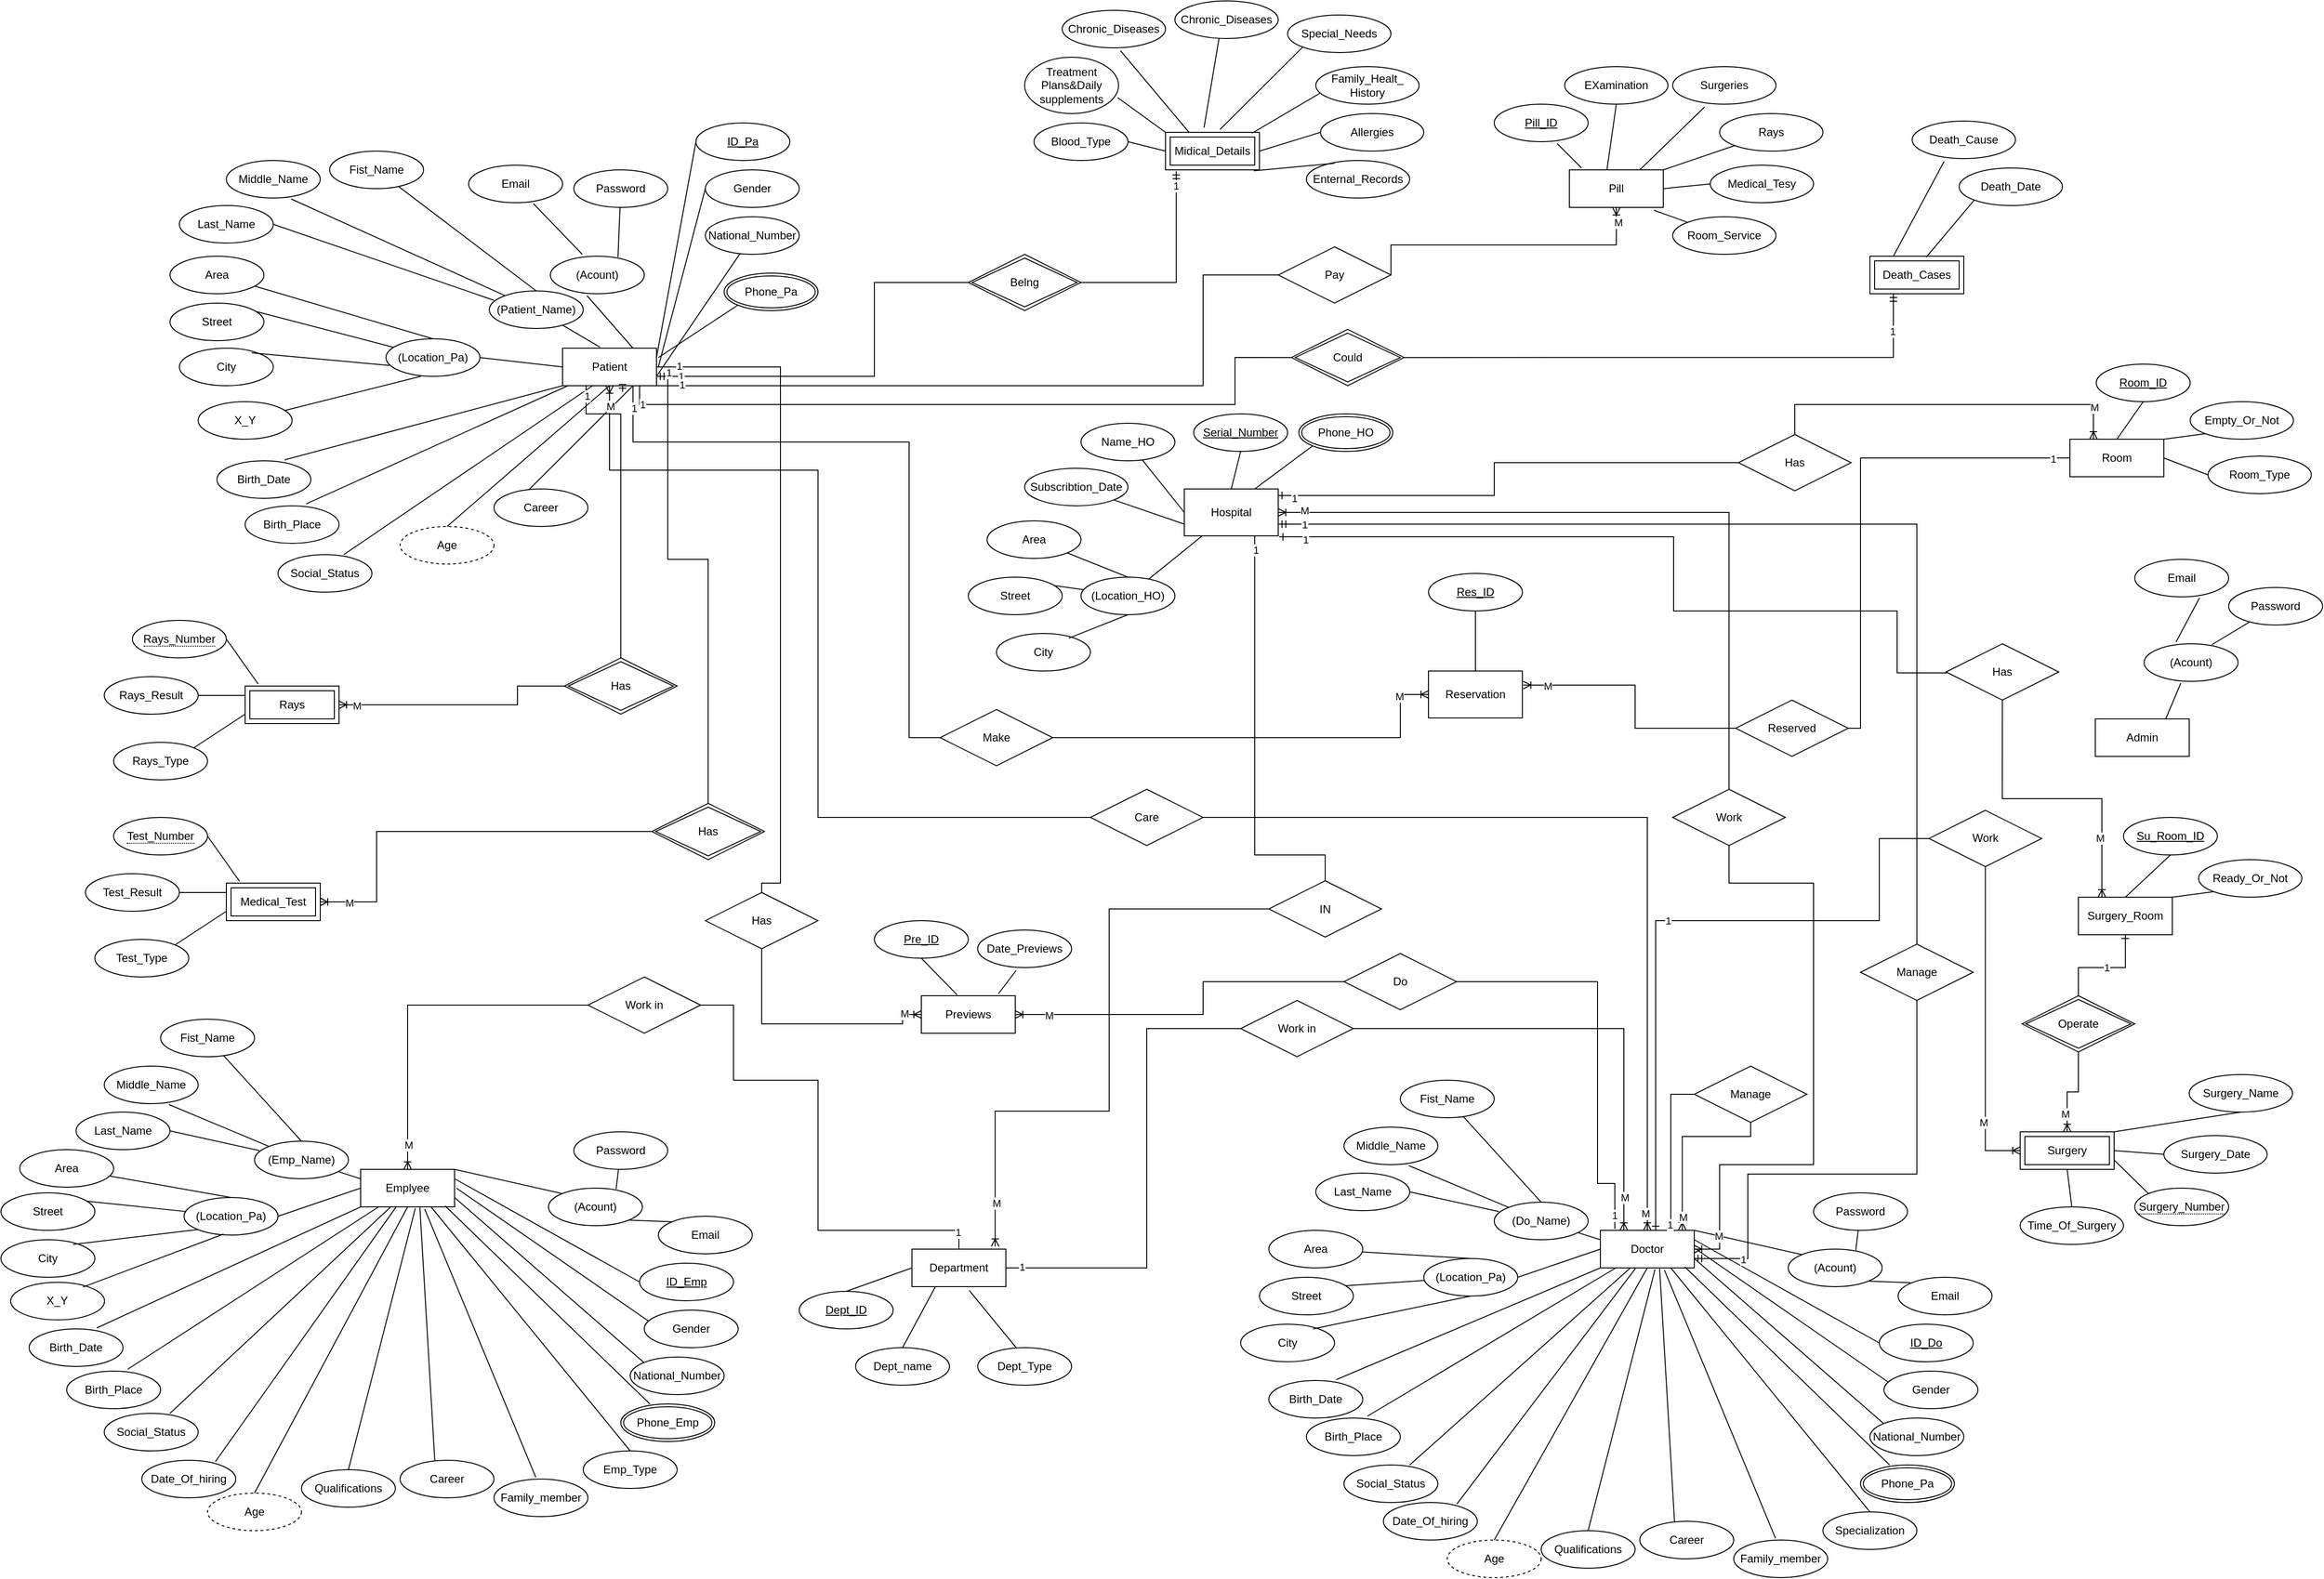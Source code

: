 <mxfile version="15.8.7" type="device"><diagram id="R2lEEEUBdFMjLlhIrx00" name="Page-1"><mxGraphModel dx="1718" dy="1653" grid="1" gridSize="10" guides="1" tooltips="1" connect="1" arrows="1" fold="1" page="1" pageScale="1" pageWidth="850" pageHeight="1100" math="0" shadow="0" extFonts="Permanent Marker^https://fonts.googleapis.com/css?family=Permanent+Marker"><root><mxCell id="0"/><mxCell id="1" parent="0"/><mxCell id="u1pBeGqs2d3msCe7WVyi-1" value="Hospital" style="whiteSpace=wrap;html=1;align=center;" parent="1" vertex="1"><mxGeometry x="460" y="-230" width="100" height="50" as="geometry"/></mxCell><mxCell id="u1pBeGqs2d3msCe7WVyi-2" value="(Location_HO)" style="ellipse;whiteSpace=wrap;html=1;align=center;" parent="1" vertex="1"><mxGeometry x="350" y="-136" width="100" height="40" as="geometry"/></mxCell><mxCell id="u1pBeGqs2d3msCe7WVyi-6" value="" style="endArrow=none;html=1;rounded=0;" parent="1" source="u1pBeGqs2d3msCe7WVyi-2" target="u1pBeGqs2d3msCe7WVyi-1" edge="1"><mxGeometry relative="1" as="geometry"><mxPoint x="300" y="340" as="sourcePoint"/><mxPoint x="460" y="340" as="targetPoint"/></mxGeometry></mxCell><mxCell id="u1pBeGqs2d3msCe7WVyi-7" value="Area" style="ellipse;whiteSpace=wrap;html=1;align=center;" parent="1" vertex="1"><mxGeometry x="250" y="-196" width="100" height="40" as="geometry"/></mxCell><mxCell id="u1pBeGqs2d3msCe7WVyi-8" value="Name_HO" style="ellipse;whiteSpace=wrap;html=1;align=center;" parent="1" vertex="1"><mxGeometry x="350" y="-300" width="100" height="40" as="geometry"/></mxCell><mxCell id="u1pBeGqs2d3msCe7WVyi-13" value="" style="endArrow=none;html=1;rounded=0;entryX=0;entryY=0.5;entryDx=0;entryDy=0;" parent="1" source="u1pBeGqs2d3msCe7WVyi-8" target="u1pBeGqs2d3msCe7WVyi-1" edge="1"><mxGeometry relative="1" as="geometry"><mxPoint x="383.053" y="-129.337" as="sourcePoint"/><mxPoint x="436.957" y="-210" as="targetPoint"/></mxGeometry></mxCell><mxCell id="u1pBeGqs2d3msCe7WVyi-14" value="Serial_Number" style="ellipse;whiteSpace=wrap;html=1;align=center;fontStyle=4;" parent="1" vertex="1"><mxGeometry x="470" y="-310" width="100" height="40" as="geometry"/></mxCell><mxCell id="u1pBeGqs2d3msCe7WVyi-17" value="" style="endArrow=none;html=1;rounded=0;entryX=0.5;entryY=1;entryDx=0;entryDy=0;exitX=0.5;exitY=0;exitDx=0;exitDy=0;" parent="1" source="u1pBeGqs2d3msCe7WVyi-1" target="u1pBeGqs2d3msCe7WVyi-14" edge="1"><mxGeometry relative="1" as="geometry"><mxPoint x="510" y="-240" as="sourcePoint"/><mxPoint x="653.907" y="-300" as="targetPoint"/></mxGeometry></mxCell><mxCell id="u1pBeGqs2d3msCe7WVyi-18" value="City" style="ellipse;whiteSpace=wrap;html=1;align=center;" parent="1" vertex="1"><mxGeometry x="260" y="-76" width="100" height="40" as="geometry"/></mxCell><mxCell id="u1pBeGqs2d3msCe7WVyi-19" value="Street" style="ellipse;whiteSpace=wrap;html=1;align=center;" parent="1" vertex="1"><mxGeometry x="230" y="-136" width="100" height="40" as="geometry"/></mxCell><mxCell id="u1pBeGqs2d3msCe7WVyi-20" value="" style="endArrow=none;html=1;rounded=0;entryX=0.5;entryY=0;entryDx=0;entryDy=0;" parent="1" source="u1pBeGqs2d3msCe7WVyi-7" target="u1pBeGqs2d3msCe7WVyi-2" edge="1"><mxGeometry relative="1" as="geometry"><mxPoint x="425.239" y="-226.952" as="sourcePoint"/><mxPoint x="470" y="-171" as="targetPoint"/></mxGeometry></mxCell><mxCell id="u1pBeGqs2d3msCe7WVyi-21" value="" style="endArrow=none;html=1;rounded=0;exitX=0.92;exitY=0.225;exitDx=0;exitDy=0;exitPerimeter=0;" parent="1" source="u1pBeGqs2d3msCe7WVyi-19" target="u1pBeGqs2d3msCe7WVyi-2" edge="1"><mxGeometry relative="1" as="geometry"><mxPoint x="345.355" y="-151.858" as="sourcePoint"/><mxPoint x="410" y="-126" as="targetPoint"/></mxGeometry></mxCell><mxCell id="u1pBeGqs2d3msCe7WVyi-22" value="" style="endArrow=none;html=1;rounded=0;entryX=0.5;entryY=1;entryDx=0;entryDy=0;exitX=0.77;exitY=0.125;exitDx=0;exitDy=0;exitPerimeter=0;" parent="1" source="u1pBeGqs2d3msCe7WVyi-18" target="u1pBeGqs2d3msCe7WVyi-2" edge="1"><mxGeometry relative="1" as="geometry"><mxPoint x="355.355" y="-141.858" as="sourcePoint"/><mxPoint x="420" y="-116" as="targetPoint"/></mxGeometry></mxCell><mxCell id="u1pBeGqs2d3msCe7WVyi-24" value="" style="endArrow=none;html=1;rounded=0;entryX=0;entryY=1;entryDx=0;entryDy=0;exitX=0.75;exitY=0;exitDx=0;exitDy=0;" parent="1" source="u1pBeGqs2d3msCe7WVyi-1" target="u1pBeGqs2d3msCe7WVyi-27" edge="1"><mxGeometry relative="1" as="geometry"><mxPoint x="520" y="-220" as="sourcePoint"/><mxPoint x="580" y="-260" as="targetPoint"/></mxGeometry></mxCell><mxCell id="u1pBeGqs2d3msCe7WVyi-25" value="Patient" style="whiteSpace=wrap;html=1;align=center;" parent="1" vertex="1"><mxGeometry x="-202" y="-380" width="100" height="40" as="geometry"/></mxCell><mxCell id="u1pBeGqs2d3msCe7WVyi-26" value="(Acount)" style="ellipse;whiteSpace=wrap;html=1;align=center;" parent="1" vertex="1"><mxGeometry x="-215" y="-478" width="100" height="40" as="geometry"/></mxCell><mxCell id="u1pBeGqs2d3msCe7WVyi-27" value="Phone_HO" style="ellipse;shape=doubleEllipse;margin=3;whiteSpace=wrap;html=1;align=center;" parent="1" vertex="1"><mxGeometry x="582" y="-310" width="100" height="40" as="geometry"/></mxCell><mxCell id="u1pBeGqs2d3msCe7WVyi-28" value="Email" style="ellipse;whiteSpace=wrap;html=1;align=center;" parent="1" vertex="1"><mxGeometry x="-302" y="-575" width="100" height="40" as="geometry"/></mxCell><mxCell id="u1pBeGqs2d3msCe7WVyi-29" value="Password" style="ellipse;whiteSpace=wrap;html=1;align=center;" parent="1" vertex="1"><mxGeometry x="-190" y="-570" width="100" height="40" as="geometry"/></mxCell><mxCell id="u1pBeGqs2d3msCe7WVyi-35" value="" style="endArrow=none;html=1;rounded=0;entryX=0.72;entryY=0.025;entryDx=0;entryDy=0;entryPerimeter=0;" parent="1" source="u1pBeGqs2d3msCe7WVyi-29" target="u1pBeGqs2d3msCe7WVyi-26" edge="1"><mxGeometry relative="1" as="geometry"><mxPoint x="300" y="-370" as="sourcePoint"/><mxPoint x="-60" y="-450" as="targetPoint"/></mxGeometry></mxCell><mxCell id="u1pBeGqs2d3msCe7WVyi-36" value="" style="endArrow=none;html=1;rounded=0;entryX=0.34;entryY=-0.05;entryDx=0;entryDy=0;entryPerimeter=0;exitX=0.69;exitY=1.025;exitDx=0;exitDy=0;exitPerimeter=0;" parent="1" source="u1pBeGqs2d3msCe7WVyi-28" target="u1pBeGqs2d3msCe7WVyi-26" edge="1"><mxGeometry relative="1" as="geometry"><mxPoint x="-27.624" y="-480.234" as="sourcePoint"/><mxPoint x="-47" y="-430" as="targetPoint"/></mxGeometry></mxCell><mxCell id="u1pBeGqs2d3msCe7WVyi-37" value="" style="endArrow=none;html=1;rounded=0;entryX=0.39;entryY=1.05;entryDx=0;entryDy=0;entryPerimeter=0;exitX=0.75;exitY=0;exitDx=0;exitDy=0;" parent="1" source="u1pBeGqs2d3msCe7WVyi-25" target="u1pBeGqs2d3msCe7WVyi-26" edge="1"><mxGeometry relative="1" as="geometry"><mxPoint x="-17.624" y="-470.234" as="sourcePoint"/><mxPoint x="-37" y="-420" as="targetPoint"/></mxGeometry></mxCell><mxCell id="u1pBeGqs2d3msCe7WVyi-38" value="(Patient_Name)" style="ellipse;whiteSpace=wrap;html=1;align=center;" parent="1" vertex="1"><mxGeometry x="-280" y="-441" width="100" height="40" as="geometry"/></mxCell><mxCell id="u1pBeGqs2d3msCe7WVyi-39" value="Middle_Name" style="ellipse;whiteSpace=wrap;html=1;align=center;" parent="1" vertex="1"><mxGeometry x="-560" y="-580" width="100" height="40" as="geometry"/></mxCell><mxCell id="u1pBeGqs2d3msCe7WVyi-40" value="Fist_Name" style="ellipse;whiteSpace=wrap;html=1;align=center;" parent="1" vertex="1"><mxGeometry x="-450" y="-590" width="100" height="40" as="geometry"/></mxCell><mxCell id="u1pBeGqs2d3msCe7WVyi-41" value="" style="endArrow=none;html=1;rounded=0;entryX=0.5;entryY=0;entryDx=0;entryDy=0;" parent="1" source="u1pBeGqs2d3msCe7WVyi-40" target="u1pBeGqs2d3msCe7WVyi-38" edge="1"><mxGeometry relative="1" as="geometry"><mxPoint x="60" y="-390" as="sourcePoint"/><mxPoint x="-230" y="-450" as="targetPoint"/></mxGeometry></mxCell><mxCell id="u1pBeGqs2d3msCe7WVyi-42" value="" style="endArrow=none;html=1;rounded=0;exitX=0.69;exitY=1.025;exitDx=0;exitDy=0;exitPerimeter=0;" parent="1" source="u1pBeGqs2d3msCe7WVyi-39" target="u1pBeGqs2d3msCe7WVyi-38" edge="1"><mxGeometry relative="1" as="geometry"><mxPoint x="-267.624" y="-500.234" as="sourcePoint"/><mxPoint x="-335" y="-463" as="targetPoint"/></mxGeometry></mxCell><mxCell id="u1pBeGqs2d3msCe7WVyi-43" value="Last_Name" style="ellipse;whiteSpace=wrap;html=1;align=center;" parent="1" vertex="1"><mxGeometry x="-610" y="-532" width="100" height="40" as="geometry"/></mxCell><mxCell id="u1pBeGqs2d3msCe7WVyi-45" value="" style="endArrow=none;html=1;rounded=0;exitX=1;exitY=0.5;exitDx=0;exitDy=0;entryX=0.05;entryY=0.25;entryDx=0;entryDy=0;entryPerimeter=0;" parent="1" source="u1pBeGqs2d3msCe7WVyi-43" target="u1pBeGqs2d3msCe7WVyi-38" edge="1"><mxGeometry relative="1" as="geometry"><mxPoint x="-301" y="-499" as="sourcePoint"/><mxPoint x="-237.275" y="-429.768" as="targetPoint"/></mxGeometry></mxCell><mxCell id="u1pBeGqs2d3msCe7WVyi-46" value="" style="endArrow=none;html=1;rounded=0;exitX=0.4;exitY=-0.025;exitDx=0;exitDy=0;exitPerimeter=0;" parent="1" source="u1pBeGqs2d3msCe7WVyi-25" target="u1pBeGqs2d3msCe7WVyi-38" edge="1"><mxGeometry relative="1" as="geometry"><mxPoint x="-117" y="-370" as="sourcePoint"/><mxPoint x="-80" y="-389" as="targetPoint"/></mxGeometry></mxCell><mxCell id="u1pBeGqs2d3msCe7WVyi-49" value="(Location_Pa)" style="ellipse;whiteSpace=wrap;html=1;align=center;" parent="1" vertex="1"><mxGeometry x="-390" y="-390" width="100" height="40" as="geometry"/></mxCell><mxCell id="u1pBeGqs2d3msCe7WVyi-50" value="Area" style="ellipse;whiteSpace=wrap;html=1;align=center;" parent="1" vertex="1"><mxGeometry x="-620" y="-478" width="100" height="40" as="geometry"/></mxCell><mxCell id="u1pBeGqs2d3msCe7WVyi-51" value="City" style="ellipse;whiteSpace=wrap;html=1;align=center;" parent="1" vertex="1"><mxGeometry x="-610" y="-380" width="100" height="40" as="geometry"/></mxCell><mxCell id="u1pBeGqs2d3msCe7WVyi-52" value="Street" style="ellipse;whiteSpace=wrap;html=1;align=center;" parent="1" vertex="1"><mxGeometry x="-620" y="-428" width="100" height="40" as="geometry"/></mxCell><mxCell id="u1pBeGqs2d3msCe7WVyi-53" value="" style="endArrow=none;html=1;rounded=0;entryX=0.5;entryY=0;entryDx=0;entryDy=0;" parent="1" source="u1pBeGqs2d3msCe7WVyi-50" target="u1pBeGqs2d3msCe7WVyi-49" edge="1"><mxGeometry relative="1" as="geometry"><mxPoint x="-314.761" y="-480.952" as="sourcePoint"/><mxPoint x="-270" y="-425" as="targetPoint"/></mxGeometry></mxCell><mxCell id="u1pBeGqs2d3msCe7WVyi-54" value="" style="endArrow=none;html=1;rounded=0;exitX=0.92;exitY=0.225;exitDx=0;exitDy=0;exitPerimeter=0;" parent="1" source="u1pBeGqs2d3msCe7WVyi-52" target="u1pBeGqs2d3msCe7WVyi-49" edge="1"><mxGeometry relative="1" as="geometry"><mxPoint x="-394.645" y="-405.858" as="sourcePoint"/><mxPoint x="-330" y="-380" as="targetPoint"/></mxGeometry></mxCell><mxCell id="u1pBeGqs2d3msCe7WVyi-55" value="" style="endArrow=none;html=1;rounded=0;entryX=0.037;entryY=0.71;entryDx=0;entryDy=0;exitX=0.77;exitY=0.125;exitDx=0;exitDy=0;exitPerimeter=0;entryPerimeter=0;" parent="1" source="u1pBeGqs2d3msCe7WVyi-51" target="u1pBeGqs2d3msCe7WVyi-49" edge="1"><mxGeometry relative="1" as="geometry"><mxPoint x="-464.645" y="-385.858" as="sourcePoint"/><mxPoint x="-420" y="-340" as="targetPoint"/></mxGeometry></mxCell><mxCell id="u1pBeGqs2d3msCe7WVyi-56" value="" style="endArrow=none;html=1;rounded=0;entryX=1;entryY=0.5;entryDx=0;entryDy=0;exitX=0;exitY=0.5;exitDx=0;exitDy=0;" parent="1" source="u1pBeGqs2d3msCe7WVyi-25" target="u1pBeGqs2d3msCe7WVyi-49" edge="1"><mxGeometry relative="1" as="geometry"><mxPoint x="-200" y="-370" as="sourcePoint"/><mxPoint x="-191.884" y="-394.461" as="targetPoint"/></mxGeometry></mxCell><mxCell id="u1pBeGqs2d3msCe7WVyi-57" value="Birth_Date" style="ellipse;whiteSpace=wrap;html=1;align=center;" parent="1" vertex="1"><mxGeometry x="-570" y="-260" width="100" height="40" as="geometry"/></mxCell><mxCell id="u1pBeGqs2d3msCe7WVyi-58" value="" style="endArrow=none;html=1;rounded=0;entryX=0.72;entryY=-0.025;entryDx=0;entryDy=0;exitX=0;exitY=1;exitDx=0;exitDy=0;entryPerimeter=0;" parent="1" source="u1pBeGqs2d3msCe7WVyi-25" target="u1pBeGqs2d3msCe7WVyi-57" edge="1"><mxGeometry relative="1" as="geometry"><mxPoint x="-192" y="-350" as="sourcePoint"/><mxPoint x="-280" y="-360" as="targetPoint"/></mxGeometry></mxCell><mxCell id="u1pBeGqs2d3msCe7WVyi-59" value="Birth_Place" style="ellipse;whiteSpace=wrap;html=1;align=center;" parent="1" vertex="1"><mxGeometry x="-540" y="-212.06" width="100" height="40" as="geometry"/></mxCell><mxCell id="u1pBeGqs2d3msCe7WVyi-60" value="" style="endArrow=none;html=1;rounded=0;entryX=0.65;entryY=-0.05;entryDx=0;entryDy=0;entryPerimeter=0;" parent="1" source="u1pBeGqs2d3msCe7WVyi-25" target="u1pBeGqs2d3msCe7WVyi-59" edge="1"><mxGeometry relative="1" as="geometry"><mxPoint x="-192" y="-330" as="sourcePoint"/><mxPoint x="-348" y="-281" as="targetPoint"/></mxGeometry></mxCell><mxCell id="u1pBeGqs2d3msCe7WVyi-61" value="Social_Status" style="ellipse;whiteSpace=wrap;html=1;align=center;" parent="1" vertex="1"><mxGeometry x="-505" y="-160" width="100" height="40" as="geometry"/></mxCell><mxCell id="u1pBeGqs2d3msCe7WVyi-62" value="" style="endArrow=none;html=1;rounded=0;entryX=0.7;entryY=0;entryDx=0;entryDy=0;entryPerimeter=0;" parent="1" target="u1pBeGqs2d3msCe7WVyi-61" edge="1"><mxGeometry relative="1" as="geometry"><mxPoint x="-170" y="-340" as="sourcePoint"/><mxPoint x="-350" y="-222" as="targetPoint"/></mxGeometry></mxCell><mxCell id="u1pBeGqs2d3msCe7WVyi-63" value="ID_Pa" style="ellipse;whiteSpace=wrap;html=1;align=center;fontStyle=4;" parent="1" vertex="1"><mxGeometry x="-60" y="-620" width="100" height="40" as="geometry"/></mxCell><mxCell id="u1pBeGqs2d3msCe7WVyi-64" value="" style="endArrow=none;html=1;rounded=0;entryX=0;entryY=0.5;entryDx=0;entryDy=0;exitX=1;exitY=0.25;exitDx=0;exitDy=0;" parent="1" source="u1pBeGqs2d3msCe7WVyi-25" target="u1pBeGqs2d3msCe7WVyi-63" edge="1"><mxGeometry relative="1" as="geometry"><mxPoint x="-117" y="-370" as="sourcePoint"/><mxPoint x="-80" y="-389" as="targetPoint"/></mxGeometry></mxCell><mxCell id="u1pBeGqs2d3msCe7WVyi-65" value="Gender" style="ellipse;whiteSpace=wrap;html=1;align=center;" parent="1" vertex="1"><mxGeometry x="-50" y="-570" width="100" height="40" as="geometry"/></mxCell><mxCell id="u1pBeGqs2d3msCe7WVyi-66" value="" style="endArrow=none;html=1;rounded=0;entryX=0;entryY=0.5;entryDx=0;entryDy=0;" parent="1" target="u1pBeGqs2d3msCe7WVyi-65" edge="1"><mxGeometry relative="1" as="geometry"><mxPoint x="-100" y="-360" as="sourcePoint"/><mxPoint x="10" y="-400" as="targetPoint"/></mxGeometry></mxCell><mxCell id="u1pBeGqs2d3msCe7WVyi-67" value="National_Number" style="ellipse;whiteSpace=wrap;html=1;align=center;" parent="1" vertex="1"><mxGeometry x="-50" y="-520" width="100" height="40" as="geometry"/></mxCell><mxCell id="u1pBeGqs2d3msCe7WVyi-68" value="" style="endArrow=none;html=1;rounded=0;exitX=1;exitY=0.75;exitDx=0;exitDy=0;" parent="1" source="u1pBeGqs2d3msCe7WVyi-25" target="u1pBeGqs2d3msCe7WVyi-67" edge="1"><mxGeometry relative="1" as="geometry"><mxPoint x="-90" y="-350" as="sourcePoint"/><mxPoint x="10" y="-310" as="targetPoint"/></mxGeometry></mxCell><mxCell id="u1pBeGqs2d3msCe7WVyi-69" value="Career" style="ellipse;whiteSpace=wrap;html=1;align=center;" parent="1" vertex="1"><mxGeometry x="-275" y="-230" width="100" height="40" as="geometry"/></mxCell><mxCell id="u1pBeGqs2d3msCe7WVyi-70" value="Phone_Pa" style="ellipse;shape=doubleEllipse;margin=3;whiteSpace=wrap;html=1;align=center;" parent="1" vertex="1"><mxGeometry x="-30" y="-460" width="100" height="40" as="geometry"/></mxCell><mxCell id="u1pBeGqs2d3msCe7WVyi-71" value="" style="endArrow=none;html=1;rounded=0;entryX=0;entryY=1;entryDx=0;entryDy=0;" parent="1" target="u1pBeGqs2d3msCe7WVyi-70" edge="1"><mxGeometry relative="1" as="geometry"><mxPoint x="-100" y="-370" as="sourcePoint"/><mxPoint x="-30" y="-260" as="targetPoint"/></mxGeometry></mxCell><mxCell id="u1pBeGqs2d3msCe7WVyi-72" value="" style="endArrow=none;html=1;rounded=0;entryX=0.37;entryY=0.025;entryDx=0;entryDy=0;entryPerimeter=0;exitX=0.75;exitY=1;exitDx=0;exitDy=0;" parent="1" source="u1pBeGqs2d3msCe7WVyi-25" target="u1pBeGqs2d3msCe7WVyi-69" edge="1"><mxGeometry relative="1" as="geometry"><mxPoint x="-130" y="-350" as="sourcePoint"/><mxPoint x="41" y="-310" as="targetPoint"/></mxGeometry></mxCell><mxCell id="u1pBeGqs2d3msCe7WVyi-73" value="Age" style="ellipse;whiteSpace=wrap;html=1;align=center;dashed=1;" parent="1" vertex="1"><mxGeometry x="-375" y="-190" width="100" height="40" as="geometry"/></mxCell><mxCell id="u1pBeGqs2d3msCe7WVyi-74" value="" style="endArrow=none;html=1;rounded=0;entryX=0.5;entryY=0;entryDx=0;entryDy=0;exitX=0.5;exitY=1;exitDx=0;exitDy=0;" parent="1" source="u1pBeGqs2d3msCe7WVyi-25" target="u1pBeGqs2d3msCe7WVyi-73" edge="1"><mxGeometry relative="1" as="geometry"><mxPoint x="-109" y="-328" as="sourcePoint"/><mxPoint x="27" y="-249" as="targetPoint"/></mxGeometry></mxCell><mxCell id="WhupMV9TFP9cW5y8uytr-2" value="Midical_Details" style="shape=ext;margin=3;double=1;whiteSpace=wrap;html=1;align=center;" parent="1" vertex="1"><mxGeometry x="440" y="-610" width="100" height="40" as="geometry"/></mxCell><mxCell id="WhupMV9TFP9cW5y8uytr-3" value="Treatment&lt;br&gt;Plans&amp;amp;Daily&lt;br&gt;supplements" style="ellipse;whiteSpace=wrap;html=1;align=center;" parent="1" vertex="1"><mxGeometry x="290" y="-690" width="100" height="60" as="geometry"/></mxCell><mxCell id="WhupMV9TFP9cW5y8uytr-9" value="Enternal_Records" style="ellipse;whiteSpace=wrap;html=1;align=center;" parent="1" vertex="1"><mxGeometry x="590" y="-580" width="110" height="40" as="geometry"/></mxCell><mxCell id="WhupMV9TFP9cW5y8uytr-10" value="Blood_Type" style="ellipse;whiteSpace=wrap;html=1;align=center;" parent="1" vertex="1"><mxGeometry x="300" y="-620" width="100" height="40" as="geometry"/></mxCell><mxCell id="WhupMV9TFP9cW5y8uytr-11" value="" style="endArrow=none;html=1;rounded=0;exitX=0;exitY=0.5;exitDx=0;exitDy=0;entryX=1;entryY=0.5;entryDx=0;entryDy=0;" parent="1" source="WhupMV9TFP9cW5y8uytr-2" target="WhupMV9TFP9cW5y8uytr-10" edge="1"><mxGeometry relative="1" as="geometry"><mxPoint x="440" y="-650" as="sourcePoint"/><mxPoint x="600" y="-650" as="targetPoint"/></mxGeometry></mxCell><mxCell id="WhupMV9TFP9cW5y8uytr-12" value="" style="endArrow=none;html=1;rounded=0;exitX=0;exitY=0;exitDx=0;exitDy=0;entryX=0.99;entryY=0.717;entryDx=0;entryDy=0;entryPerimeter=0;" parent="1" source="WhupMV9TFP9cW5y8uytr-2" target="WhupMV9TFP9cW5y8uytr-3" edge="1"><mxGeometry relative="1" as="geometry"><mxPoint x="450" y="-580" as="sourcePoint"/><mxPoint x="380" y="-650" as="targetPoint"/></mxGeometry></mxCell><mxCell id="WhupMV9TFP9cW5y8uytr-13" value="" style="endArrow=none;html=1;rounded=0;exitX=0.25;exitY=0;exitDx=0;exitDy=0;entryX=0.564;entryY=1.075;entryDx=0;entryDy=0;entryPerimeter=0;" parent="1" source="WhupMV9TFP9cW5y8uytr-2" target="QgtCHe47zhqsg2GbJ98g-6" edge="1"><mxGeometry relative="1" as="geometry"><mxPoint x="460" y="-570" as="sourcePoint"/><mxPoint x="415.355" y="-697.322" as="targetPoint"/></mxGeometry></mxCell><mxCell id="WhupMV9TFP9cW5y8uytr-15" value="" style="endArrow=none;html=1;rounded=0;exitX=0.41;exitY=-0.125;exitDx=0;exitDy=0;entryX=0.427;entryY=1;entryDx=0;entryDy=0;exitPerimeter=0;entryPerimeter=0;" parent="1" source="WhupMV9TFP9cW5y8uytr-2" target="QgtCHe47zhqsg2GbJ98g-5" edge="1"><mxGeometry relative="1" as="geometry"><mxPoint x="475" y="-600" as="sourcePoint"/><mxPoint x="495" y="-700" as="targetPoint"/></mxGeometry></mxCell><mxCell id="WhupMV9TFP9cW5y8uytr-16" value="" style="endArrow=none;html=1;rounded=0;exitX=0.58;exitY=-0.075;exitDx=0;exitDy=0;entryX=0;entryY=1;entryDx=0;entryDy=0;exitPerimeter=0;" parent="1" source="WhupMV9TFP9cW5y8uytr-2" target="QgtCHe47zhqsg2GbJ98g-4" edge="1"><mxGeometry relative="1" as="geometry"><mxPoint x="491" y="-605" as="sourcePoint"/><mxPoint x="564.645" y="-695.858" as="targetPoint"/></mxGeometry></mxCell><mxCell id="WhupMV9TFP9cW5y8uytr-17" value="" style="endArrow=none;html=1;rounded=0;exitX=0.92;exitY=0.025;exitDx=0;exitDy=0;entryX=0.045;entryY=0.7;entryDx=0;entryDy=0;exitPerimeter=0;entryPerimeter=0;" parent="1" source="WhupMV9TFP9cW5y8uytr-2" target="QgtCHe47zhqsg2GbJ98g-3" edge="1"><mxGeometry relative="1" as="geometry"><mxPoint x="508" y="-603" as="sourcePoint"/><mxPoint x="605" y="-665" as="targetPoint"/></mxGeometry></mxCell><mxCell id="WhupMV9TFP9cW5y8uytr-18" value="" style="endArrow=none;html=1;rounded=0;exitX=1;exitY=0.5;exitDx=0;exitDy=0;entryX=0;entryY=0.5;entryDx=0;entryDy=0;" parent="1" source="WhupMV9TFP9cW5y8uytr-2" target="QgtCHe47zhqsg2GbJ98g-1" edge="1"><mxGeometry relative="1" as="geometry"><mxPoint x="542" y="-599" as="sourcePoint"/><mxPoint x="613.846" y="-602.308" as="targetPoint"/></mxGeometry></mxCell><mxCell id="WhupMV9TFP9cW5y8uytr-19" value="" style="endArrow=none;html=1;rounded=0;exitX=0.94;exitY=1.025;exitDx=0;exitDy=0;entryX=0.273;entryY=0.075;entryDx=0;entryDy=0;entryPerimeter=0;exitPerimeter=0;" parent="1" source="WhupMV9TFP9cW5y8uytr-2" target="WhupMV9TFP9cW5y8uytr-9" edge="1"><mxGeometry relative="1" as="geometry"><mxPoint x="550" y="-580" as="sourcePoint"/><mxPoint x="623.846" y="-592.308" as="targetPoint"/></mxGeometry></mxCell><mxCell id="WhupMV9TFP9cW5y8uytr-20" value="Pill" style="whiteSpace=wrap;html=1;align=center;" parent="1" vertex="1"><mxGeometry x="870" y="-570" width="100" height="40" as="geometry"/></mxCell><mxCell id="WhupMV9TFP9cW5y8uytr-21" value="Surgery" style="shape=ext;margin=3;double=1;whiteSpace=wrap;html=1;align=center;" parent="1" vertex="1"><mxGeometry x="1350" y="455" width="100" height="40" as="geometry"/></mxCell><mxCell id="WhupMV9TFP9cW5y8uytr-23" value="Surgery_Name" style="ellipse;whiteSpace=wrap;html=1;align=center;" parent="1" vertex="1"><mxGeometry x="1530" y="394" width="110" height="40" as="geometry"/></mxCell><mxCell id="WhupMV9TFP9cW5y8uytr-24" value="" style="endArrow=none;html=1;rounded=0;exitX=1;exitY=0;exitDx=0;exitDy=0;entryX=0.5;entryY=1;entryDx=0;entryDy=0;" parent="1" source="WhupMV9TFP9cW5y8uytr-21" target="WhupMV9TFP9cW5y8uytr-23" edge="1"><mxGeometry relative="1" as="geometry"><mxPoint x="1090" y="415" as="sourcePoint"/><mxPoint x="1163.846" y="402.692" as="targetPoint"/><Array as="points"/></mxGeometry></mxCell><mxCell id="WhupMV9TFP9cW5y8uytr-25" value="" style="endArrow=none;html=1;rounded=0;exitX=1;exitY=0.5;exitDx=0;exitDy=0;entryX=0;entryY=0.5;entryDx=0;entryDy=0;" parent="1" source="WhupMV9TFP9cW5y8uytr-21" target="WhupMV9TFP9cW5y8uytr-28" edge="1"><mxGeometry relative="1" as="geometry"><mxPoint x="1406" y="472" as="sourcePoint"/><mxPoint x="1385" y="445" as="targetPoint"/><Array as="points"/></mxGeometry></mxCell><mxCell id="WhupMV9TFP9cW5y8uytr-28" value="Surgery_Date" style="ellipse;whiteSpace=wrap;html=1;align=center;" parent="1" vertex="1"><mxGeometry x="1503" y="459" width="110" height="40" as="geometry"/></mxCell><mxCell id="WhupMV9TFP9cW5y8uytr-29" value="" style="endArrow=none;html=1;rounded=0;exitX=0.75;exitY=0;exitDx=0;exitDy=0;entryX=0.309;entryY=1.075;entryDx=0;entryDy=0;entryPerimeter=0;" parent="1" source="WhupMV9TFP9cW5y8uytr-20" target="WhupMV9TFP9cW5y8uytr-32" edge="1"><mxGeometry relative="1" as="geometry"><mxPoint x="995" y="-590" as="sourcePoint"/><mxPoint x="1016.109" y="-625.858" as="targetPoint"/><Array as="points"/></mxGeometry></mxCell><mxCell id="WhupMV9TFP9cW5y8uytr-30" value="EXamination" style="ellipse;whiteSpace=wrap;html=1;align=center;" parent="1" vertex="1"><mxGeometry x="865" y="-680" width="110" height="40" as="geometry"/></mxCell><mxCell id="WhupMV9TFP9cW5y8uytr-31" value="" style="endArrow=none;html=1;rounded=0;exitX=0.4;exitY=0;exitDx=0;exitDy=0;exitPerimeter=0;entryX=0.5;entryY=1;entryDx=0;entryDy=0;" parent="1" source="WhupMV9TFP9cW5y8uytr-20" target="WhupMV9TFP9cW5y8uytr-30" edge="1"><mxGeometry relative="1" as="geometry"><mxPoint x="936" y="-593" as="sourcePoint"/><mxPoint x="703.846" y="-652.308" as="targetPoint"/><Array as="points"/></mxGeometry></mxCell><mxCell id="WhupMV9TFP9cW5y8uytr-32" value="Surgeries" style="ellipse;whiteSpace=wrap;html=1;align=center;" parent="1" vertex="1"><mxGeometry x="980" y="-680" width="110" height="40" as="geometry"/></mxCell><mxCell id="WhupMV9TFP9cW5y8uytr-34" value="" style="endArrow=none;html=1;rounded=0;exitX=1;exitY=0;exitDx=0;exitDy=0;entryX=0;entryY=1;entryDx=0;entryDy=0;" parent="1" source="WhupMV9TFP9cW5y8uytr-20" target="WhupMV9TFP9cW5y8uytr-37" edge="1"><mxGeometry relative="1" as="geometry"><mxPoint x="1140" y="-525" as="sourcePoint"/><mxPoint x="1161.109" y="-560.858" as="targetPoint"/><Array as="points"/></mxGeometry></mxCell><mxCell id="WhupMV9TFP9cW5y8uytr-35" value="Medical_Tesy" style="ellipse;whiteSpace=wrap;html=1;align=center;" parent="1" vertex="1"><mxGeometry x="1020" y="-575" width="110" height="40" as="geometry"/></mxCell><mxCell id="WhupMV9TFP9cW5y8uytr-36" value="" style="endArrow=none;html=1;rounded=0;exitX=1;exitY=0.5;exitDx=0;exitDy=0;entryX=0;entryY=0.5;entryDx=0;entryDy=0;" parent="1" source="WhupMV9TFP9cW5y8uytr-20" target="WhupMV9TFP9cW5y8uytr-35" edge="1"><mxGeometry relative="1" as="geometry"><mxPoint x="1081" y="-528" as="sourcePoint"/><mxPoint x="848.846" y="-587.308" as="targetPoint"/><Array as="points"/></mxGeometry></mxCell><mxCell id="WhupMV9TFP9cW5y8uytr-37" value="Rays" style="ellipse;whiteSpace=wrap;html=1;align=center;" parent="1" vertex="1"><mxGeometry x="1030" y="-630" width="110" height="40" as="geometry"/></mxCell><mxCell id="WhupMV9TFP9cW5y8uytr-42" value="Room_Service" style="ellipse;whiteSpace=wrap;html=1;align=center;" parent="1" vertex="1"><mxGeometry x="980" y="-520" width="110" height="40" as="geometry"/></mxCell><mxCell id="WhupMV9TFP9cW5y8uytr-43" value="" style="endArrow=none;html=1;rounded=0;entryX=0.9;entryY=1.075;entryDx=0;entryDy=0;entryPerimeter=0;" parent="1" source="WhupMV9TFP9cW5y8uytr-42" target="WhupMV9TFP9cW5y8uytr-20" edge="1"><mxGeometry relative="1" as="geometry"><mxPoint x="1091" y="-518" as="sourcePoint"/><mxPoint x="1075" y="-555" as="targetPoint"/><Array as="points"/></mxGeometry></mxCell><mxCell id="WhupMV9TFP9cW5y8uytr-45" value="Pill_ID" style="ellipse;whiteSpace=wrap;html=1;align=center;fontStyle=4;" parent="1" vertex="1"><mxGeometry x="790" y="-640" width="100" height="40" as="geometry"/></mxCell><mxCell id="WhupMV9TFP9cW5y8uytr-51" value="" style="endArrow=none;html=1;rounded=0;exitX=0.13;exitY=-0.05;exitDx=0;exitDy=0;exitPerimeter=0;entryX=0.67;entryY=1.05;entryDx=0;entryDy=0;entryPerimeter=0;" parent="1" source="WhupMV9TFP9cW5y8uytr-20" target="WhupMV9TFP9cW5y8uytr-45" edge="1"><mxGeometry relative="1" as="geometry"><mxPoint x="920" y="-560" as="sourcePoint"/><mxPoint x="930" y="-630" as="targetPoint"/><Array as="points"/></mxGeometry></mxCell><mxCell id="WhupMV9TFP9cW5y8uytr-52" value="Surgery_Room" style="whiteSpace=wrap;html=1;align=center;" parent="1" vertex="1"><mxGeometry x="1412" y="205" width="100" height="40" as="geometry"/></mxCell><mxCell id="WhupMV9TFP9cW5y8uytr-54" value="Ready_Or_Not" style="ellipse;whiteSpace=wrap;html=1;align=center;" parent="1" vertex="1"><mxGeometry x="1540" y="165" width="110" height="40" as="geometry"/></mxCell><mxCell id="WhupMV9TFP9cW5y8uytr-55" value="Su_Room_ID" style="ellipse;whiteSpace=wrap;html=1;align=center;fontStyle=4;" parent="1" vertex="1"><mxGeometry x="1460" y="120" width="100" height="40" as="geometry"/></mxCell><mxCell id="WhupMV9TFP9cW5y8uytr-56" value="" style="endArrow=none;html=1;rounded=0;exitX=0.5;exitY=0;exitDx=0;exitDy=0;entryX=0.5;entryY=1;entryDx=0;entryDy=0;" parent="1" source="WhupMV9TFP9cW5y8uytr-52" target="WhupMV9TFP9cW5y8uytr-55" edge="1"><mxGeometry relative="1" as="geometry"><mxPoint x="1462" y="215" as="sourcePoint"/><mxPoint x="1472" y="145" as="targetPoint"/><Array as="points"/></mxGeometry></mxCell><mxCell id="WhupMV9TFP9cW5y8uytr-58" value="" style="endArrow=none;html=1;rounded=0;exitX=1;exitY=0;exitDx=0;exitDy=0;entryX=0;entryY=1;entryDx=0;entryDy=0;" parent="1" source="WhupMV9TFP9cW5y8uytr-52" target="WhupMV9TFP9cW5y8uytr-54" edge="1"><mxGeometry relative="1" as="geometry"><mxPoint x="1682" y="250" as="sourcePoint"/><mxPoint x="1703.109" y="214.142" as="targetPoint"/><Array as="points"/></mxGeometry></mxCell><mxCell id="WhupMV9TFP9cW5y8uytr-59" value="Admin" style="whiteSpace=wrap;html=1;align=center;" parent="1" vertex="1"><mxGeometry x="1430" y="15" width="100" height="40" as="geometry"/></mxCell><mxCell id="WhupMV9TFP9cW5y8uytr-60" value="" style="endArrow=none;html=1;rounded=0;entryX=0.39;entryY=1.05;entryDx=0;entryDy=0;entryPerimeter=0;exitX=0.75;exitY=0;exitDx=0;exitDy=0;" parent="1" source="WhupMV9TFP9cW5y8uytr-59" target="WhupMV9TFP9cW5y8uytr-61" edge="1"><mxGeometry relative="1" as="geometry"><mxPoint x="1614.376" y="-75.234" as="sourcePoint"/><mxPoint x="1595" y="-25" as="targetPoint"/></mxGeometry></mxCell><mxCell id="WhupMV9TFP9cW5y8uytr-61" value="(Acount)" style="ellipse;whiteSpace=wrap;html=1;align=center;" parent="1" vertex="1"><mxGeometry x="1482" y="-65" width="100" height="40" as="geometry"/></mxCell><mxCell id="WhupMV9TFP9cW5y8uytr-62" value="" style="endArrow=none;html=1;rounded=0;entryX=0.72;entryY=0.025;entryDx=0;entryDy=0;entryPerimeter=0;" parent="1" source="WhupMV9TFP9cW5y8uytr-63" target="WhupMV9TFP9cW5y8uytr-61" edge="1"><mxGeometry relative="1" as="geometry"><mxPoint x="1932" y="25" as="sourcePoint"/><mxPoint x="1572" y="-55" as="targetPoint"/></mxGeometry></mxCell><mxCell id="WhupMV9TFP9cW5y8uytr-63" value="Password" style="ellipse;whiteSpace=wrap;html=1;align=center;" parent="1" vertex="1"><mxGeometry x="1572" y="-125" width="100" height="40" as="geometry"/></mxCell><mxCell id="WhupMV9TFP9cW5y8uytr-64" value="" style="endArrow=none;html=1;rounded=0;entryX=0.34;entryY=-0.05;entryDx=0;entryDy=0;entryPerimeter=0;exitX=0.69;exitY=1.025;exitDx=0;exitDy=0;exitPerimeter=0;" parent="1" source="WhupMV9TFP9cW5y8uytr-65" target="WhupMV9TFP9cW5y8uytr-61" edge="1"><mxGeometry relative="1" as="geometry"><mxPoint x="1604.376" y="-85.234" as="sourcePoint"/><mxPoint x="1585" y="-35" as="targetPoint"/></mxGeometry></mxCell><mxCell id="WhupMV9TFP9cW5y8uytr-65" value="Email" style="ellipse;whiteSpace=wrap;html=1;align=center;" parent="1" vertex="1"><mxGeometry x="1472" y="-155" width="100" height="40" as="geometry"/></mxCell><mxCell id="WhupMV9TFP9cW5y8uytr-68" value="&lt;span style=&quot;border-bottom: 1px dotted&quot;&gt;Surgery_Number&lt;/span&gt;" style="ellipse;whiteSpace=wrap;html=1;align=center;" parent="1" vertex="1"><mxGeometry x="1472" y="515" width="100" height="40" as="geometry"/></mxCell><mxCell id="WhupMV9TFP9cW5y8uytr-69" value="" style="endArrow=none;html=1;rounded=0;exitX=1;exitY=0.75;exitDx=0;exitDy=0;entryX=0;entryY=0;entryDx=0;entryDy=0;" parent="1" source="WhupMV9TFP9cW5y8uytr-21" target="WhupMV9TFP9cW5y8uytr-68" edge="1"><mxGeometry relative="1" as="geometry"><mxPoint x="1435" y="465" as="sourcePoint"/><mxPoint x="1488.05" y="425" as="targetPoint"/><Array as="points"/></mxGeometry></mxCell><mxCell id="WhupMV9TFP9cW5y8uytr-70" value="Time_Of_Surgery" style="ellipse;whiteSpace=wrap;html=1;align=center;" parent="1" vertex="1"><mxGeometry x="1350" y="535" width="110" height="40" as="geometry"/></mxCell><mxCell id="WhupMV9TFP9cW5y8uytr-71" value="" style="endArrow=none;html=1;rounded=0;exitX=0.5;exitY=1;exitDx=0;exitDy=0;entryX=0.5;entryY=0;entryDx=0;entryDy=0;" parent="1" source="WhupMV9TFP9cW5y8uytr-21" target="WhupMV9TFP9cW5y8uytr-70" edge="1"><mxGeometry relative="1" as="geometry"><mxPoint x="1435" y="465" as="sourcePoint"/><mxPoint x="1390" y="530" as="targetPoint"/><Array as="points"/></mxGeometry></mxCell><mxCell id="WhupMV9TFP9cW5y8uytr-115" value="Doctor" style="whiteSpace=wrap;html=1;align=center;" parent="1" vertex="1"><mxGeometry x="903" y="560" width="100" height="40" as="geometry"/></mxCell><mxCell id="WhupMV9TFP9cW5y8uytr-116" value="(Acount)" style="ellipse;whiteSpace=wrap;html=1;align=center;" parent="1" vertex="1"><mxGeometry x="1103" y="580" width="100" height="40" as="geometry"/></mxCell><mxCell id="WhupMV9TFP9cW5y8uytr-117" value="Email" style="ellipse;whiteSpace=wrap;html=1;align=center;" parent="1" vertex="1"><mxGeometry x="1220" y="610" width="100" height="40" as="geometry"/></mxCell><mxCell id="WhupMV9TFP9cW5y8uytr-118" value="Password" style="ellipse;whiteSpace=wrap;html=1;align=center;" parent="1" vertex="1"><mxGeometry x="1130" y="520" width="100" height="40" as="geometry"/></mxCell><mxCell id="WhupMV9TFP9cW5y8uytr-119" value="" style="endArrow=none;html=1;rounded=0;entryX=0.72;entryY=0.025;entryDx=0;entryDy=0;entryPerimeter=0;" parent="1" source="WhupMV9TFP9cW5y8uytr-118" target="WhupMV9TFP9cW5y8uytr-116" edge="1"><mxGeometry relative="1" as="geometry"><mxPoint x="1405" y="570" as="sourcePoint"/><mxPoint x="1045" y="490" as="targetPoint"/></mxGeometry></mxCell><mxCell id="WhupMV9TFP9cW5y8uytr-120" value="" style="endArrow=none;html=1;rounded=0;entryX=1;entryY=1;entryDx=0;entryDy=0;exitX=0;exitY=0;exitDx=0;exitDy=0;" parent="1" source="WhupMV9TFP9cW5y8uytr-117" target="WhupMV9TFP9cW5y8uytr-116" edge="1"><mxGeometry relative="1" as="geometry"><mxPoint x="1077.376" y="459.766" as="sourcePoint"/><mxPoint x="1058" y="510" as="targetPoint"/></mxGeometry></mxCell><mxCell id="WhupMV9TFP9cW5y8uytr-121" value="" style="endArrow=none;html=1;rounded=0;exitX=1;exitY=0;exitDx=0;exitDy=0;entryX=0;entryY=0;entryDx=0;entryDy=0;" parent="1" source="WhupMV9TFP9cW5y8uytr-115" target="WhupMV9TFP9cW5y8uytr-116" edge="1"><mxGeometry relative="1" as="geometry"><mxPoint x="1087.376" y="469.766" as="sourcePoint"/><mxPoint x="1110" y="600" as="targetPoint"/></mxGeometry></mxCell><mxCell id="WhupMV9TFP9cW5y8uytr-122" value="(Do_Name)" style="ellipse;whiteSpace=wrap;html=1;align=center;" parent="1" vertex="1"><mxGeometry x="790" y="530" width="100" height="40" as="geometry"/></mxCell><mxCell id="WhupMV9TFP9cW5y8uytr-123" value="Middle_Name" style="ellipse;whiteSpace=wrap;html=1;align=center;" parent="1" vertex="1"><mxGeometry x="630" y="450" width="100" height="40" as="geometry"/></mxCell><mxCell id="WhupMV9TFP9cW5y8uytr-124" value="Fist_Name" style="ellipse;whiteSpace=wrap;html=1;align=center;" parent="1" vertex="1"><mxGeometry x="690" y="400" width="100" height="40" as="geometry"/></mxCell><mxCell id="WhupMV9TFP9cW5y8uytr-125" value="" style="endArrow=none;html=1;rounded=0;entryX=0.5;entryY=0;entryDx=0;entryDy=0;" parent="1" source="WhupMV9TFP9cW5y8uytr-124" target="WhupMV9TFP9cW5y8uytr-122" edge="1"><mxGeometry relative="1" as="geometry"><mxPoint x="1165" y="550" as="sourcePoint"/><mxPoint x="875" y="490" as="targetPoint"/></mxGeometry></mxCell><mxCell id="WhupMV9TFP9cW5y8uytr-126" value="" style="endArrow=none;html=1;rounded=0;exitX=0.69;exitY=1.025;exitDx=0;exitDy=0;exitPerimeter=0;" parent="1" source="WhupMV9TFP9cW5y8uytr-123" target="WhupMV9TFP9cW5y8uytr-122" edge="1"><mxGeometry relative="1" as="geometry"><mxPoint x="837.376" y="439.766" as="sourcePoint"/><mxPoint x="770" y="477" as="targetPoint"/></mxGeometry></mxCell><mxCell id="WhupMV9TFP9cW5y8uytr-127" value="Last_Name" style="ellipse;whiteSpace=wrap;html=1;align=center;" parent="1" vertex="1"><mxGeometry x="600" y="499" width="100" height="40" as="geometry"/></mxCell><mxCell id="WhupMV9TFP9cW5y8uytr-128" value="" style="endArrow=none;html=1;rounded=0;exitX=1;exitY=0.5;exitDx=0;exitDy=0;entryX=0.05;entryY=0.25;entryDx=0;entryDy=0;entryPerimeter=0;" parent="1" source="WhupMV9TFP9cW5y8uytr-127" target="WhupMV9TFP9cW5y8uytr-122" edge="1"><mxGeometry relative="1" as="geometry"><mxPoint x="804" y="441" as="sourcePoint"/><mxPoint x="867.725" y="510.232" as="targetPoint"/></mxGeometry></mxCell><mxCell id="WhupMV9TFP9cW5y8uytr-129" value="" style="endArrow=none;html=1;rounded=0;exitX=0;exitY=0.25;exitDx=0;exitDy=0;" parent="1" source="WhupMV9TFP9cW5y8uytr-115" target="WhupMV9TFP9cW5y8uytr-122" edge="1"><mxGeometry relative="1" as="geometry"><mxPoint x="988" y="570" as="sourcePoint"/><mxPoint x="1025" y="551" as="targetPoint"/></mxGeometry></mxCell><mxCell id="WhupMV9TFP9cW5y8uytr-130" value="(Location_Pa)" style="ellipse;whiteSpace=wrap;html=1;align=center;" parent="1" vertex="1"><mxGeometry x="715" y="590" width="100" height="40" as="geometry"/></mxCell><mxCell id="WhupMV9TFP9cW5y8uytr-131" value="Area" style="ellipse;whiteSpace=wrap;html=1;align=center;" parent="1" vertex="1"><mxGeometry x="550" y="560" width="100" height="40" as="geometry"/></mxCell><mxCell id="WhupMV9TFP9cW5y8uytr-132" value="City" style="ellipse;whiteSpace=wrap;html=1;align=center;" parent="1" vertex="1"><mxGeometry x="520" y="660" width="100" height="40" as="geometry"/></mxCell><mxCell id="WhupMV9TFP9cW5y8uytr-133" value="Street" style="ellipse;whiteSpace=wrap;html=1;align=center;" parent="1" vertex="1"><mxGeometry x="540" y="610" width="100" height="40" as="geometry"/></mxCell><mxCell id="WhupMV9TFP9cW5y8uytr-134" value="" style="endArrow=none;html=1;rounded=0;entryX=0.5;entryY=0;entryDx=0;entryDy=0;" parent="1" source="WhupMV9TFP9cW5y8uytr-131" target="WhupMV9TFP9cW5y8uytr-130" edge="1"><mxGeometry relative="1" as="geometry"><mxPoint x="790.239" y="459.048" as="sourcePoint"/><mxPoint x="835" y="515" as="targetPoint"/></mxGeometry></mxCell><mxCell id="WhupMV9TFP9cW5y8uytr-135" value="" style="endArrow=none;html=1;rounded=0;exitX=0.92;exitY=0.225;exitDx=0;exitDy=0;exitPerimeter=0;" parent="1" source="WhupMV9TFP9cW5y8uytr-133" target="WhupMV9TFP9cW5y8uytr-130" edge="1"><mxGeometry relative="1" as="geometry"><mxPoint x="710.355" y="534.142" as="sourcePoint"/><mxPoint x="775" y="560" as="targetPoint"/></mxGeometry></mxCell><mxCell id="WhupMV9TFP9cW5y8uytr-136" value="" style="endArrow=none;html=1;rounded=0;entryX=0.5;entryY=1;entryDx=0;entryDy=0;exitX=0.77;exitY=0.125;exitDx=0;exitDy=0;exitPerimeter=0;" parent="1" source="WhupMV9TFP9cW5y8uytr-132" target="WhupMV9TFP9cW5y8uytr-130" edge="1"><mxGeometry relative="1" as="geometry"><mxPoint x="720.355" y="544.142" as="sourcePoint"/><mxPoint x="785" y="570" as="targetPoint"/></mxGeometry></mxCell><mxCell id="WhupMV9TFP9cW5y8uytr-137" value="" style="endArrow=none;html=1;rounded=0;entryX=1;entryY=0.5;entryDx=0;entryDy=0;exitX=0;exitY=0.5;exitDx=0;exitDy=0;" parent="1" source="WhupMV9TFP9cW5y8uytr-115" target="WhupMV9TFP9cW5y8uytr-130" edge="1"><mxGeometry relative="1" as="geometry"><mxPoint x="905" y="570" as="sourcePoint"/><mxPoint x="913.116" y="545.539" as="targetPoint"/></mxGeometry></mxCell><mxCell id="WhupMV9TFP9cW5y8uytr-138" value="Birth_Date" style="ellipse;whiteSpace=wrap;html=1;align=center;" parent="1" vertex="1"><mxGeometry x="550" y="720" width="100" height="40" as="geometry"/></mxCell><mxCell id="WhupMV9TFP9cW5y8uytr-139" value="" style="endArrow=none;html=1;rounded=0;entryX=0.72;entryY=-0.025;entryDx=0;entryDy=0;exitX=0;exitY=1;exitDx=0;exitDy=0;entryPerimeter=0;" parent="1" source="WhupMV9TFP9cW5y8uytr-115" target="WhupMV9TFP9cW5y8uytr-138" edge="1"><mxGeometry relative="1" as="geometry"><mxPoint x="913" y="590" as="sourcePoint"/><mxPoint x="825" y="580" as="targetPoint"/></mxGeometry></mxCell><mxCell id="WhupMV9TFP9cW5y8uytr-140" value="Birth_Place" style="ellipse;whiteSpace=wrap;html=1;align=center;" parent="1" vertex="1"><mxGeometry x="590" y="760" width="100" height="40" as="geometry"/></mxCell><mxCell id="WhupMV9TFP9cW5y8uytr-141" value="" style="endArrow=none;html=1;rounded=0;entryX=0.65;entryY=-0.05;entryDx=0;entryDy=0;entryPerimeter=0;" parent="1" source="WhupMV9TFP9cW5y8uytr-115" target="WhupMV9TFP9cW5y8uytr-140" edge="1"><mxGeometry relative="1" as="geometry"><mxPoint x="913" y="610" as="sourcePoint"/><mxPoint x="757" y="659" as="targetPoint"/></mxGeometry></mxCell><mxCell id="WhupMV9TFP9cW5y8uytr-142" value="Social_Status" style="ellipse;whiteSpace=wrap;html=1;align=center;" parent="1" vertex="1"><mxGeometry x="630" y="810" width="100" height="40" as="geometry"/></mxCell><mxCell id="WhupMV9TFP9cW5y8uytr-143" value="" style="endArrow=none;html=1;rounded=0;entryX=0.7;entryY=0;entryDx=0;entryDy=0;entryPerimeter=0;" parent="1" target="WhupMV9TFP9cW5y8uytr-142" edge="1"><mxGeometry relative="1" as="geometry"><mxPoint x="935" y="600" as="sourcePoint"/><mxPoint x="755" y="718" as="targetPoint"/></mxGeometry></mxCell><mxCell id="WhupMV9TFP9cW5y8uytr-144" value="ID_Do" style="ellipse;whiteSpace=wrap;html=1;align=center;fontStyle=4;" parent="1" vertex="1"><mxGeometry x="1200" y="660" width="100" height="40" as="geometry"/></mxCell><mxCell id="WhupMV9TFP9cW5y8uytr-145" value="" style="endArrow=none;html=1;rounded=0;entryX=0;entryY=0.5;entryDx=0;entryDy=0;exitX=1;exitY=0.25;exitDx=0;exitDy=0;" parent="1" source="WhupMV9TFP9cW5y8uytr-115" target="WhupMV9TFP9cW5y8uytr-144" edge="1"><mxGeometry relative="1" as="geometry"><mxPoint x="988" y="570" as="sourcePoint"/><mxPoint x="1025" y="551" as="targetPoint"/></mxGeometry></mxCell><mxCell id="WhupMV9TFP9cW5y8uytr-146" value="Gender" style="ellipse;whiteSpace=wrap;html=1;align=center;" parent="1" vertex="1"><mxGeometry x="1205" y="710" width="100" height="40" as="geometry"/></mxCell><mxCell id="WhupMV9TFP9cW5y8uytr-147" value="" style="endArrow=none;html=1;rounded=0;entryX=0.05;entryY=0.3;entryDx=0;entryDy=0;entryPerimeter=0;" parent="1" target="WhupMV9TFP9cW5y8uytr-146" edge="1"><mxGeometry relative="1" as="geometry"><mxPoint x="1005" y="580" as="sourcePoint"/><mxPoint x="1115" y="540" as="targetPoint"/></mxGeometry></mxCell><mxCell id="WhupMV9TFP9cW5y8uytr-148" value="National_Number" style="ellipse;whiteSpace=wrap;html=1;align=center;" parent="1" vertex="1"><mxGeometry x="1190" y="760" width="100" height="40" as="geometry"/></mxCell><mxCell id="WhupMV9TFP9cW5y8uytr-149" value="" style="endArrow=none;html=1;rounded=0;exitX=1;exitY=0.75;exitDx=0;exitDy=0;entryX=0;entryY=0;entryDx=0;entryDy=0;" parent="1" source="WhupMV9TFP9cW5y8uytr-115" target="WhupMV9TFP9cW5y8uytr-148" edge="1"><mxGeometry relative="1" as="geometry"><mxPoint x="1015" y="590" as="sourcePoint"/><mxPoint x="1115" y="630" as="targetPoint"/></mxGeometry></mxCell><mxCell id="WhupMV9TFP9cW5y8uytr-150" value="Career" style="ellipse;whiteSpace=wrap;html=1;align=center;" parent="1" vertex="1"><mxGeometry x="945" y="870" width="100" height="40" as="geometry"/></mxCell><mxCell id="WhupMV9TFP9cW5y8uytr-151" value="Phone_Pa" style="ellipse;shape=doubleEllipse;margin=3;whiteSpace=wrap;html=1;align=center;" parent="1" vertex="1"><mxGeometry x="1180" y="810" width="100" height="40" as="geometry"/></mxCell><mxCell id="WhupMV9TFP9cW5y8uytr-152" value="" style="endArrow=none;html=1;rounded=0;exitX=0.9;exitY=0.975;exitDx=0;exitDy=0;exitPerimeter=0;entryX=0.31;entryY=0;entryDx=0;entryDy=0;entryPerimeter=0;" parent="1" source="WhupMV9TFP9cW5y8uytr-115" target="WhupMV9TFP9cW5y8uytr-151" edge="1"><mxGeometry relative="1" as="geometry"><mxPoint x="1013" y="600" as="sourcePoint"/><mxPoint x="1075" y="680" as="targetPoint"/></mxGeometry></mxCell><mxCell id="WhupMV9TFP9cW5y8uytr-153" value="" style="endArrow=none;html=1;rounded=0;entryX=0.37;entryY=0.025;entryDx=0;entryDy=0;entryPerimeter=0;exitX=0.631;exitY=1.019;exitDx=0;exitDy=0;exitPerimeter=0;" parent="1" source="WhupMV9TFP9cW5y8uytr-115" target="WhupMV9TFP9cW5y8uytr-150" edge="1"><mxGeometry relative="1" as="geometry"><mxPoint x="975" y="590" as="sourcePoint"/><mxPoint x="1146" y="630" as="targetPoint"/></mxGeometry></mxCell><mxCell id="WhupMV9TFP9cW5y8uytr-154" value="Age" style="ellipse;whiteSpace=wrap;html=1;align=center;dashed=1;" parent="1" vertex="1"><mxGeometry x="740" y="890" width="100" height="40" as="geometry"/></mxCell><mxCell id="WhupMV9TFP9cW5y8uytr-155" value="" style="endArrow=none;html=1;rounded=0;entryX=0.5;entryY=0;entryDx=0;entryDy=0;exitX=0.5;exitY=1;exitDx=0;exitDy=0;" parent="1" source="WhupMV9TFP9cW5y8uytr-115" target="WhupMV9TFP9cW5y8uytr-154" edge="1"><mxGeometry relative="1" as="geometry"><mxPoint x="996" y="612" as="sourcePoint"/><mxPoint x="1132" y="691" as="targetPoint"/></mxGeometry></mxCell><mxCell id="WhupMV9TFP9cW5y8uytr-159" value="Specialization" style="ellipse;whiteSpace=wrap;html=1;align=center;" parent="1" vertex="1"><mxGeometry x="1140" y="860" width="100" height="40" as="geometry"/></mxCell><mxCell id="WhupMV9TFP9cW5y8uytr-161" value="" style="endArrow=none;html=1;rounded=0;entryX=0.5;entryY=0;entryDx=0;entryDy=0;exitX=0.75;exitY=1;exitDx=0;exitDy=0;" parent="1" source="WhupMV9TFP9cW5y8uytr-115" target="WhupMV9TFP9cW5y8uytr-159" edge="1"><mxGeometry relative="1" as="geometry"><mxPoint x="1010" y="660" as="sourcePoint"/><mxPoint x="1151" y="820" as="targetPoint"/></mxGeometry></mxCell><mxCell id="WhupMV9TFP9cW5y8uytr-164" value="Qualifications" style="ellipse;whiteSpace=wrap;html=1;align=center;" parent="1" vertex="1"><mxGeometry x="840" y="880" width="100" height="40" as="geometry"/></mxCell><mxCell id="WhupMV9TFP9cW5y8uytr-165" value="" style="endArrow=none;html=1;rounded=0;entryX=0.5;entryY=0;entryDx=0;entryDy=0;exitX=0.582;exitY=1.038;exitDx=0;exitDy=0;exitPerimeter=0;" parent="1" source="WhupMV9TFP9cW5y8uytr-115" target="WhupMV9TFP9cW5y8uytr-164" edge="1"><mxGeometry relative="1" as="geometry"><mxPoint x="976.1" y="610.76" as="sourcePoint"/><mxPoint x="1050" y="881" as="targetPoint"/></mxGeometry></mxCell><mxCell id="WhupMV9TFP9cW5y8uytr-166" value="Date_Of_hiring" style="ellipse;whiteSpace=wrap;html=1;align=center;" parent="1" vertex="1"><mxGeometry x="672" y="850" width="100" height="40" as="geometry"/></mxCell><mxCell id="WhupMV9TFP9cW5y8uytr-167" value="" style="endArrow=none;html=1;rounded=0;entryX=0.783;entryY=0.038;entryDx=0;entryDy=0;exitX=0.373;exitY=1.017;exitDx=0;exitDy=0;exitPerimeter=0;entryPerimeter=0;" parent="1" source="WhupMV9TFP9cW5y8uytr-115" target="WhupMV9TFP9cW5y8uytr-166" edge="1"><mxGeometry relative="1" as="geometry"><mxPoint x="963" y="610" as="sourcePoint"/><mxPoint x="840" y="870" as="targetPoint"/></mxGeometry></mxCell><mxCell id="WhupMV9TFP9cW5y8uytr-168" value="Family_member" style="ellipse;whiteSpace=wrap;html=1;align=center;" parent="1" vertex="1"><mxGeometry x="1045" y="890" width="100" height="40" as="geometry"/></mxCell><mxCell id="WhupMV9TFP9cW5y8uytr-169" value="" style="endArrow=none;html=1;rounded=0;entryX=0.445;entryY=-0.046;entryDx=0;entryDy=0;exitX=0.682;exitY=1.058;exitDx=0;exitDy=0;exitPerimeter=0;entryPerimeter=0;" parent="1" source="WhupMV9TFP9cW5y8uytr-115" target="WhupMV9TFP9cW5y8uytr-168" edge="1"><mxGeometry relative="1" as="geometry"><mxPoint x="988" y="610" as="sourcePoint"/><mxPoint x="1200" y="870" as="targetPoint"/></mxGeometry></mxCell><mxCell id="WhupMV9TFP9cW5y8uytr-219" value="Emplyee" style="whiteSpace=wrap;html=1;align=center;" parent="1" vertex="1"><mxGeometry x="-417" y="495" width="100" height="40" as="geometry"/></mxCell><mxCell id="WhupMV9TFP9cW5y8uytr-220" value="(Acount)" style="ellipse;whiteSpace=wrap;html=1;align=center;" parent="1" vertex="1"><mxGeometry x="-217" y="515" width="100" height="40" as="geometry"/></mxCell><mxCell id="WhupMV9TFP9cW5y8uytr-221" value="Email" style="ellipse;whiteSpace=wrap;html=1;align=center;" parent="1" vertex="1"><mxGeometry x="-100" y="545" width="100" height="40" as="geometry"/></mxCell><mxCell id="WhupMV9TFP9cW5y8uytr-222" value="Password" style="ellipse;whiteSpace=wrap;html=1;align=center;" parent="1" vertex="1"><mxGeometry x="-190" y="455" width="100" height="40" as="geometry"/></mxCell><mxCell id="WhupMV9TFP9cW5y8uytr-223" value="" style="endArrow=none;html=1;rounded=0;entryX=0.72;entryY=0.025;entryDx=0;entryDy=0;entryPerimeter=0;" parent="1" source="WhupMV9TFP9cW5y8uytr-222" target="WhupMV9TFP9cW5y8uytr-220" edge="1"><mxGeometry relative="1" as="geometry"><mxPoint x="85" y="505" as="sourcePoint"/><mxPoint x="-275" y="425" as="targetPoint"/></mxGeometry></mxCell><mxCell id="WhupMV9TFP9cW5y8uytr-224" value="" style="endArrow=none;html=1;rounded=0;entryX=1;entryY=1;entryDx=0;entryDy=0;exitX=0;exitY=0;exitDx=0;exitDy=0;" parent="1" source="WhupMV9TFP9cW5y8uytr-221" target="WhupMV9TFP9cW5y8uytr-220" edge="1"><mxGeometry relative="1" as="geometry"><mxPoint x="-242.624" y="394.766" as="sourcePoint"/><mxPoint x="-262" y="445" as="targetPoint"/></mxGeometry></mxCell><mxCell id="WhupMV9TFP9cW5y8uytr-225" value="" style="endArrow=none;html=1;rounded=0;exitX=1;exitY=0;exitDx=0;exitDy=0;entryX=0;entryY=0;entryDx=0;entryDy=0;" parent="1" source="WhupMV9TFP9cW5y8uytr-219" target="WhupMV9TFP9cW5y8uytr-220" edge="1"><mxGeometry relative="1" as="geometry"><mxPoint x="-232.624" y="404.766" as="sourcePoint"/><mxPoint x="-210" y="535" as="targetPoint"/></mxGeometry></mxCell><mxCell id="WhupMV9TFP9cW5y8uytr-226" value="(Emp_Name)" style="ellipse;whiteSpace=wrap;html=1;align=center;" parent="1" vertex="1"><mxGeometry x="-530" y="465" width="100" height="40" as="geometry"/></mxCell><mxCell id="WhupMV9TFP9cW5y8uytr-227" value="Middle_Name" style="ellipse;whiteSpace=wrap;html=1;align=center;" parent="1" vertex="1"><mxGeometry x="-690" y="385" width="100" height="40" as="geometry"/></mxCell><mxCell id="WhupMV9TFP9cW5y8uytr-228" value="Fist_Name" style="ellipse;whiteSpace=wrap;html=1;align=center;" parent="1" vertex="1"><mxGeometry x="-630" y="335" width="100" height="40" as="geometry"/></mxCell><mxCell id="WhupMV9TFP9cW5y8uytr-229" value="" style="endArrow=none;html=1;rounded=0;entryX=0.5;entryY=0;entryDx=0;entryDy=0;" parent="1" source="WhupMV9TFP9cW5y8uytr-228" target="WhupMV9TFP9cW5y8uytr-226" edge="1"><mxGeometry relative="1" as="geometry"><mxPoint x="-155" y="485" as="sourcePoint"/><mxPoint x="-445" y="425" as="targetPoint"/></mxGeometry></mxCell><mxCell id="WhupMV9TFP9cW5y8uytr-230" value="" style="endArrow=none;html=1;rounded=0;exitX=0.69;exitY=1.025;exitDx=0;exitDy=0;exitPerimeter=0;" parent="1" source="WhupMV9TFP9cW5y8uytr-227" target="WhupMV9TFP9cW5y8uytr-226" edge="1"><mxGeometry relative="1" as="geometry"><mxPoint x="-482.624" y="374.766" as="sourcePoint"/><mxPoint x="-550" y="412" as="targetPoint"/></mxGeometry></mxCell><mxCell id="WhupMV9TFP9cW5y8uytr-231" value="Last_Name" style="ellipse;whiteSpace=wrap;html=1;align=center;" parent="1" vertex="1"><mxGeometry x="-720" y="434" width="100" height="40" as="geometry"/></mxCell><mxCell id="WhupMV9TFP9cW5y8uytr-232" value="" style="endArrow=none;html=1;rounded=0;exitX=1;exitY=0.5;exitDx=0;exitDy=0;entryX=0.05;entryY=0.25;entryDx=0;entryDy=0;entryPerimeter=0;" parent="1" source="WhupMV9TFP9cW5y8uytr-231" target="WhupMV9TFP9cW5y8uytr-226" edge="1"><mxGeometry relative="1" as="geometry"><mxPoint x="-516" y="376" as="sourcePoint"/><mxPoint x="-452.275" y="445.232" as="targetPoint"/></mxGeometry></mxCell><mxCell id="WhupMV9TFP9cW5y8uytr-233" value="" style="endArrow=none;html=1;rounded=0;exitX=0;exitY=0.25;exitDx=0;exitDy=0;" parent="1" source="WhupMV9TFP9cW5y8uytr-219" target="WhupMV9TFP9cW5y8uytr-226" edge="1"><mxGeometry relative="1" as="geometry"><mxPoint x="-332" y="505" as="sourcePoint"/><mxPoint x="-295" y="486" as="targetPoint"/></mxGeometry></mxCell><mxCell id="WhupMV9TFP9cW5y8uytr-234" value="(Location_Pa)" style="ellipse;whiteSpace=wrap;html=1;align=center;" parent="1" vertex="1"><mxGeometry x="-605" y="525" width="100" height="40" as="geometry"/></mxCell><mxCell id="WhupMV9TFP9cW5y8uytr-235" value="Area" style="ellipse;whiteSpace=wrap;html=1;align=center;" parent="1" vertex="1"><mxGeometry x="-780" y="474" width="100" height="40" as="geometry"/></mxCell><mxCell id="WhupMV9TFP9cW5y8uytr-236" value="City" style="ellipse;whiteSpace=wrap;html=1;align=center;" parent="1" vertex="1"><mxGeometry x="-800" y="570" width="100" height="40" as="geometry"/></mxCell><mxCell id="WhupMV9TFP9cW5y8uytr-237" value="Street" style="ellipse;whiteSpace=wrap;html=1;align=center;" parent="1" vertex="1"><mxGeometry x="-800" y="520" width="100" height="40" as="geometry"/></mxCell><mxCell id="WhupMV9TFP9cW5y8uytr-238" value="" style="endArrow=none;html=1;rounded=0;entryX=0.5;entryY=0;entryDx=0;entryDy=0;" parent="1" source="WhupMV9TFP9cW5y8uytr-235" target="WhupMV9TFP9cW5y8uytr-234" edge="1"><mxGeometry relative="1" as="geometry"><mxPoint x="-529.761" y="394.048" as="sourcePoint"/><mxPoint x="-485" y="450" as="targetPoint"/></mxGeometry></mxCell><mxCell id="WhupMV9TFP9cW5y8uytr-239" value="" style="endArrow=none;html=1;rounded=0;exitX=0.92;exitY=0.225;exitDx=0;exitDy=0;exitPerimeter=0;" parent="1" source="WhupMV9TFP9cW5y8uytr-237" target="WhupMV9TFP9cW5y8uytr-234" edge="1"><mxGeometry relative="1" as="geometry"><mxPoint x="-609.645" y="469.142" as="sourcePoint"/><mxPoint x="-545" y="495" as="targetPoint"/></mxGeometry></mxCell><mxCell id="WhupMV9TFP9cW5y8uytr-240" value="" style="endArrow=none;html=1;rounded=0;entryX=0;entryY=1;entryDx=0;entryDy=0;exitX=0.77;exitY=0.125;exitDx=0;exitDy=0;exitPerimeter=0;" parent="1" source="WhupMV9TFP9cW5y8uytr-236" target="WhupMV9TFP9cW5y8uytr-234" edge="1"><mxGeometry relative="1" as="geometry"><mxPoint x="-599.645" y="479.142" as="sourcePoint"/><mxPoint x="-535" y="505" as="targetPoint"/></mxGeometry></mxCell><mxCell id="WhupMV9TFP9cW5y8uytr-241" value="" style="endArrow=none;html=1;rounded=0;entryX=1;entryY=0.5;entryDx=0;entryDy=0;exitX=0;exitY=0.5;exitDx=0;exitDy=0;" parent="1" source="WhupMV9TFP9cW5y8uytr-219" target="WhupMV9TFP9cW5y8uytr-234" edge="1"><mxGeometry relative="1" as="geometry"><mxPoint x="-415" y="505" as="sourcePoint"/><mxPoint x="-406.884" y="480.539" as="targetPoint"/></mxGeometry></mxCell><mxCell id="WhupMV9TFP9cW5y8uytr-242" value="Birth_Date" style="ellipse;whiteSpace=wrap;html=1;align=center;" parent="1" vertex="1"><mxGeometry x="-770" y="665" width="100" height="40" as="geometry"/></mxCell><mxCell id="WhupMV9TFP9cW5y8uytr-243" value="" style="endArrow=none;html=1;rounded=0;entryX=0.72;entryY=-0.025;entryDx=0;entryDy=0;exitX=0;exitY=1;exitDx=0;exitDy=0;entryPerimeter=0;" parent="1" source="WhupMV9TFP9cW5y8uytr-219" target="WhupMV9TFP9cW5y8uytr-242" edge="1"><mxGeometry relative="1" as="geometry"><mxPoint x="-407" y="525" as="sourcePoint"/><mxPoint x="-495" y="515" as="targetPoint"/></mxGeometry></mxCell><mxCell id="WhupMV9TFP9cW5y8uytr-244" value="Birth_Place" style="ellipse;whiteSpace=wrap;html=1;align=center;" parent="1" vertex="1"><mxGeometry x="-730" y="710" width="100" height="40" as="geometry"/></mxCell><mxCell id="WhupMV9TFP9cW5y8uytr-245" value="" style="endArrow=none;html=1;rounded=0;entryX=0.65;entryY=-0.05;entryDx=0;entryDy=0;entryPerimeter=0;" parent="1" source="WhupMV9TFP9cW5y8uytr-219" target="WhupMV9TFP9cW5y8uytr-244" edge="1"><mxGeometry relative="1" as="geometry"><mxPoint x="-407" y="545" as="sourcePoint"/><mxPoint x="-563" y="594" as="targetPoint"/></mxGeometry></mxCell><mxCell id="WhupMV9TFP9cW5y8uytr-246" value="Social_Status" style="ellipse;whiteSpace=wrap;html=1;align=center;" parent="1" vertex="1"><mxGeometry x="-690" y="755" width="100" height="40" as="geometry"/></mxCell><mxCell id="WhupMV9TFP9cW5y8uytr-247" value="" style="endArrow=none;html=1;rounded=0;entryX=0.7;entryY=0;entryDx=0;entryDy=0;entryPerimeter=0;" parent="1" target="WhupMV9TFP9cW5y8uytr-246" edge="1"><mxGeometry relative="1" as="geometry"><mxPoint x="-385" y="535" as="sourcePoint"/><mxPoint x="-565" y="653" as="targetPoint"/></mxGeometry></mxCell><mxCell id="WhupMV9TFP9cW5y8uytr-248" value="ID_Emp" style="ellipse;whiteSpace=wrap;html=1;align=center;fontStyle=4;" parent="1" vertex="1"><mxGeometry x="-120" y="595" width="100" height="40" as="geometry"/></mxCell><mxCell id="WhupMV9TFP9cW5y8uytr-249" value="" style="endArrow=none;html=1;rounded=0;entryX=0;entryY=0.5;entryDx=0;entryDy=0;exitX=1;exitY=0.25;exitDx=0;exitDy=0;" parent="1" source="WhupMV9TFP9cW5y8uytr-219" target="WhupMV9TFP9cW5y8uytr-248" edge="1"><mxGeometry relative="1" as="geometry"><mxPoint x="-332" y="505" as="sourcePoint"/><mxPoint x="-295" y="486" as="targetPoint"/></mxGeometry></mxCell><mxCell id="WhupMV9TFP9cW5y8uytr-250" value="Gender" style="ellipse;whiteSpace=wrap;html=1;align=center;" parent="1" vertex="1"><mxGeometry x="-115" y="645" width="100" height="40" as="geometry"/></mxCell><mxCell id="WhupMV9TFP9cW5y8uytr-251" value="" style="endArrow=none;html=1;rounded=0;entryX=0.05;entryY=0.3;entryDx=0;entryDy=0;entryPerimeter=0;" parent="1" target="WhupMV9TFP9cW5y8uytr-250" edge="1"><mxGeometry relative="1" as="geometry"><mxPoint x="-315" y="515" as="sourcePoint"/><mxPoint x="-205" y="475" as="targetPoint"/></mxGeometry></mxCell><mxCell id="WhupMV9TFP9cW5y8uytr-252" value="National_Number" style="ellipse;whiteSpace=wrap;html=1;align=center;" parent="1" vertex="1"><mxGeometry x="-130" y="695" width="100" height="40" as="geometry"/></mxCell><mxCell id="WhupMV9TFP9cW5y8uytr-253" value="" style="endArrow=none;html=1;rounded=0;exitX=1;exitY=0.75;exitDx=0;exitDy=0;entryX=0;entryY=0;entryDx=0;entryDy=0;" parent="1" source="WhupMV9TFP9cW5y8uytr-219" target="WhupMV9TFP9cW5y8uytr-252" edge="1"><mxGeometry relative="1" as="geometry"><mxPoint x="-305" y="525" as="sourcePoint"/><mxPoint x="-205" y="565" as="targetPoint"/></mxGeometry></mxCell><mxCell id="WhupMV9TFP9cW5y8uytr-254" value="Career" style="ellipse;whiteSpace=wrap;html=1;align=center;" parent="1" vertex="1"><mxGeometry x="-375" y="805" width="100" height="40" as="geometry"/></mxCell><mxCell id="WhupMV9TFP9cW5y8uytr-255" value="Phone_Emp" style="ellipse;shape=doubleEllipse;margin=3;whiteSpace=wrap;html=1;align=center;" parent="1" vertex="1"><mxGeometry x="-140" y="745" width="100" height="40" as="geometry"/></mxCell><mxCell id="WhupMV9TFP9cW5y8uytr-256" value="" style="endArrow=none;html=1;rounded=0;exitX=0.9;exitY=0.975;exitDx=0;exitDy=0;exitPerimeter=0;entryX=0.31;entryY=0;entryDx=0;entryDy=0;entryPerimeter=0;" parent="1" source="WhupMV9TFP9cW5y8uytr-219" target="WhupMV9TFP9cW5y8uytr-255" edge="1"><mxGeometry relative="1" as="geometry"><mxPoint x="-307" y="535" as="sourcePoint"/><mxPoint x="-245" y="615" as="targetPoint"/></mxGeometry></mxCell><mxCell id="WhupMV9TFP9cW5y8uytr-257" value="" style="endArrow=none;html=1;rounded=0;entryX=0.37;entryY=0.025;entryDx=0;entryDy=0;entryPerimeter=0;exitX=0.631;exitY=1.019;exitDx=0;exitDy=0;exitPerimeter=0;" parent="1" source="WhupMV9TFP9cW5y8uytr-219" target="WhupMV9TFP9cW5y8uytr-254" edge="1"><mxGeometry relative="1" as="geometry"><mxPoint x="-345" y="525" as="sourcePoint"/><mxPoint x="-174" y="565" as="targetPoint"/></mxGeometry></mxCell><mxCell id="WhupMV9TFP9cW5y8uytr-258" value="Age" style="ellipse;whiteSpace=wrap;html=1;align=center;dashed=1;" parent="1" vertex="1"><mxGeometry x="-580" y="840" width="100" height="40" as="geometry"/></mxCell><mxCell id="WhupMV9TFP9cW5y8uytr-259" value="" style="endArrow=none;html=1;rounded=0;entryX=0.5;entryY=0;entryDx=0;entryDy=0;exitX=0.5;exitY=1;exitDx=0;exitDy=0;" parent="1" source="WhupMV9TFP9cW5y8uytr-219" target="WhupMV9TFP9cW5y8uytr-258" edge="1"><mxGeometry relative="1" as="geometry"><mxPoint x="-324" y="547" as="sourcePoint"/><mxPoint x="-188" y="626" as="targetPoint"/></mxGeometry></mxCell><mxCell id="WhupMV9TFP9cW5y8uytr-260" value="Emp_Type" style="ellipse;whiteSpace=wrap;html=1;align=center;" parent="1" vertex="1"><mxGeometry x="-180" y="795" width="100" height="40" as="geometry"/></mxCell><mxCell id="WhupMV9TFP9cW5y8uytr-261" value="" style="endArrow=none;html=1;rounded=0;entryX=0.5;entryY=0;entryDx=0;entryDy=0;exitX=0.75;exitY=1;exitDx=0;exitDy=0;" parent="1" source="WhupMV9TFP9cW5y8uytr-219" target="WhupMV9TFP9cW5y8uytr-260" edge="1"><mxGeometry relative="1" as="geometry"><mxPoint x="-310" y="595" as="sourcePoint"/><mxPoint x="-169" y="755" as="targetPoint"/></mxGeometry></mxCell><mxCell id="WhupMV9TFP9cW5y8uytr-262" value="Qualifications" style="ellipse;whiteSpace=wrap;html=1;align=center;" parent="1" vertex="1"><mxGeometry x="-480" y="815" width="100" height="40" as="geometry"/></mxCell><mxCell id="WhupMV9TFP9cW5y8uytr-263" value="" style="endArrow=none;html=1;rounded=0;entryX=0.5;entryY=0;entryDx=0;entryDy=0;exitX=0.582;exitY=1.038;exitDx=0;exitDy=0;exitPerimeter=0;" parent="1" source="WhupMV9TFP9cW5y8uytr-219" target="WhupMV9TFP9cW5y8uytr-262" edge="1"><mxGeometry relative="1" as="geometry"><mxPoint x="-343.9" y="545.76" as="sourcePoint"/><mxPoint x="-270" y="816" as="targetPoint"/></mxGeometry></mxCell><mxCell id="WhupMV9TFP9cW5y8uytr-264" value="Date_Of_hiring" style="ellipse;whiteSpace=wrap;html=1;align=center;" parent="1" vertex="1"><mxGeometry x="-650" y="805" width="100" height="40" as="geometry"/></mxCell><mxCell id="WhupMV9TFP9cW5y8uytr-265" value="" style="endArrow=none;html=1;rounded=0;entryX=0.783;entryY=0.038;entryDx=0;entryDy=0;exitX=0.373;exitY=1.017;exitDx=0;exitDy=0;exitPerimeter=0;entryPerimeter=0;" parent="1" source="WhupMV9TFP9cW5y8uytr-219" target="WhupMV9TFP9cW5y8uytr-264" edge="1"><mxGeometry relative="1" as="geometry"><mxPoint x="-357" y="545" as="sourcePoint"/><mxPoint x="-480" y="805" as="targetPoint"/></mxGeometry></mxCell><mxCell id="WhupMV9TFP9cW5y8uytr-266" value="Family_member" style="ellipse;whiteSpace=wrap;html=1;align=center;" parent="1" vertex="1"><mxGeometry x="-275" y="825" width="100" height="40" as="geometry"/></mxCell><mxCell id="WhupMV9TFP9cW5y8uytr-267" value="" style="endArrow=none;html=1;rounded=0;entryX=0.445;entryY=-0.046;entryDx=0;entryDy=0;exitX=0.682;exitY=1.058;exitDx=0;exitDy=0;exitPerimeter=0;entryPerimeter=0;" parent="1" source="WhupMV9TFP9cW5y8uytr-219" target="WhupMV9TFP9cW5y8uytr-266" edge="1"><mxGeometry relative="1" as="geometry"><mxPoint x="-332" y="545" as="sourcePoint"/><mxPoint x="-120" y="805" as="targetPoint"/></mxGeometry></mxCell><mxCell id="JtyDGGUYxVEluWzCOG5y-1" value="Medical_Test" style="shape=ext;margin=3;double=1;whiteSpace=wrap;html=1;align=center;" parent="1" vertex="1"><mxGeometry x="-560" y="190" width="100" height="40" as="geometry"/></mxCell><mxCell id="JtyDGGUYxVEluWzCOG5y-2" value="&lt;span style=&quot;border-bottom: 1px dotted&quot;&gt;Test_Number&lt;/span&gt;" style="ellipse;whiteSpace=wrap;html=1;align=center;" parent="1" vertex="1"><mxGeometry x="-680" y="120" width="100" height="40" as="geometry"/></mxCell><mxCell id="JtyDGGUYxVEluWzCOG5y-3" value="Test_Type" style="ellipse;whiteSpace=wrap;html=1;align=center;" parent="1" vertex="1"><mxGeometry x="-700" y="250" width="100" height="40" as="geometry"/></mxCell><mxCell id="JtyDGGUYxVEluWzCOG5y-5" value="Test_Result" style="ellipse;whiteSpace=wrap;html=1;align=center;" parent="1" vertex="1"><mxGeometry x="-710" y="180" width="100" height="40" as="geometry"/></mxCell><mxCell id="JtyDGGUYxVEluWzCOG5y-6" value="" style="endArrow=none;html=1;rounded=0;exitX=1;exitY=0.5;exitDx=0;exitDy=0;entryX=0.14;entryY=-0.05;entryDx=0;entryDy=0;entryPerimeter=0;" parent="1" source="JtyDGGUYxVEluWzCOG5y-2" target="JtyDGGUYxVEluWzCOG5y-1" edge="1"><mxGeometry relative="1" as="geometry"><mxPoint x="-490" y="140" as="sourcePoint"/><mxPoint x="-330" y="140" as="targetPoint"/></mxGeometry></mxCell><mxCell id="JtyDGGUYxVEluWzCOG5y-7" value="" style="endArrow=none;html=1;rounded=0;exitX=1;exitY=0.5;exitDx=0;exitDy=0;entryX=0;entryY=0.25;entryDx=0;entryDy=0;" parent="1" source="JtyDGGUYxVEluWzCOG5y-5" target="JtyDGGUYxVEluWzCOG5y-1" edge="1"><mxGeometry relative="1" as="geometry"><mxPoint x="-570" y="150" as="sourcePoint"/><mxPoint x="-536" y="198" as="targetPoint"/></mxGeometry></mxCell><mxCell id="JtyDGGUYxVEluWzCOG5y-8" value="" style="endArrow=none;html=1;rounded=0;entryX=0;entryY=0.75;entryDx=0;entryDy=0;exitX=1;exitY=0;exitDx=0;exitDy=0;" parent="1" source="JtyDGGUYxVEluWzCOG5y-3" target="JtyDGGUYxVEluWzCOG5y-1" edge="1"><mxGeometry relative="1" as="geometry"><mxPoint x="-600" y="210" as="sourcePoint"/><mxPoint x="-550" y="210" as="targetPoint"/></mxGeometry></mxCell><mxCell id="JtyDGGUYxVEluWzCOG5y-11" value="Rays" style="shape=ext;margin=3;double=1;whiteSpace=wrap;html=1;align=center;" parent="1" vertex="1"><mxGeometry x="-540" y="-20" width="100" height="40" as="geometry"/></mxCell><mxCell id="JtyDGGUYxVEluWzCOG5y-12" value="" style="endArrow=none;html=1;rounded=0;exitX=1;exitY=0.5;exitDx=0;exitDy=0;entryX=0;entryY=0.25;entryDx=0;entryDy=0;" parent="1" source="JtyDGGUYxVEluWzCOG5y-13" target="JtyDGGUYxVEluWzCOG5y-11" edge="1"><mxGeometry relative="1" as="geometry"><mxPoint x="-550" y="-60" as="sourcePoint"/><mxPoint x="-516" y="-12" as="targetPoint"/></mxGeometry></mxCell><mxCell id="JtyDGGUYxVEluWzCOG5y-13" value="Rays_Result" style="ellipse;whiteSpace=wrap;html=1;align=center;" parent="1" vertex="1"><mxGeometry x="-690" y="-30" width="100" height="40" as="geometry"/></mxCell><mxCell id="JtyDGGUYxVEluWzCOG5y-14" value="&lt;span style=&quot;border-bottom: 1px dotted&quot;&gt;Rays_Number&lt;/span&gt;" style="ellipse;whiteSpace=wrap;html=1;align=center;" parent="1" vertex="1"><mxGeometry x="-660" y="-90" width="100" height="40" as="geometry"/></mxCell><mxCell id="JtyDGGUYxVEluWzCOG5y-15" value="" style="endArrow=none;html=1;rounded=0;exitX=1;exitY=0.5;exitDx=0;exitDy=0;entryX=0.14;entryY=-0.05;entryDx=0;entryDy=0;entryPerimeter=0;" parent="1" source="JtyDGGUYxVEluWzCOG5y-14" target="JtyDGGUYxVEluWzCOG5y-11" edge="1"><mxGeometry relative="1" as="geometry"><mxPoint x="-470" y="-70" as="sourcePoint"/><mxPoint x="-310" y="-70" as="targetPoint"/></mxGeometry></mxCell><mxCell id="JtyDGGUYxVEluWzCOG5y-16" value="Rays_Type" style="ellipse;whiteSpace=wrap;html=1;align=center;" parent="1" vertex="1"><mxGeometry x="-680" y="40" width="100" height="40" as="geometry"/></mxCell><mxCell id="JtyDGGUYxVEluWzCOG5y-17" value="" style="endArrow=none;html=1;rounded=0;entryX=0;entryY=0.75;entryDx=0;entryDy=0;exitX=1;exitY=0;exitDx=0;exitDy=0;" parent="1" source="JtyDGGUYxVEluWzCOG5y-16" target="JtyDGGUYxVEluWzCOG5y-11" edge="1"><mxGeometry relative="1" as="geometry"><mxPoint x="-580" as="sourcePoint"/><mxPoint x="-530" as="targetPoint"/></mxGeometry></mxCell><mxCell id="JtyDGGUYxVEluWzCOG5y-18" value="Department" style="whiteSpace=wrap;html=1;align=center;" parent="1" vertex="1"><mxGeometry x="170" y="580" width="100" height="40" as="geometry"/></mxCell><mxCell id="JtyDGGUYxVEluWzCOG5y-19" value="Dept_ID" style="ellipse;whiteSpace=wrap;html=1;align=center;fontStyle=4;" parent="1" vertex="1"><mxGeometry x="50" y="625" width="100" height="40" as="geometry"/></mxCell><mxCell id="JtyDGGUYxVEluWzCOG5y-20" value="Dept_name" style="ellipse;whiteSpace=wrap;html=1;align=center;" parent="1" vertex="1"><mxGeometry x="110" y="685" width="100" height="40" as="geometry"/></mxCell><mxCell id="JtyDGGUYxVEluWzCOG5y-21" value="Dept_Type" style="ellipse;whiteSpace=wrap;html=1;align=center;" parent="1" vertex="1"><mxGeometry x="240" y="685" width="100" height="40" as="geometry"/></mxCell><mxCell id="JtyDGGUYxVEluWzCOG5y-22" value="" style="endArrow=none;html=1;rounded=0;entryX=0.5;entryY=0;entryDx=0;entryDy=0;exitX=0;exitY=0.5;exitDx=0;exitDy=0;" parent="1" source="JtyDGGUYxVEluWzCOG5y-18" target="JtyDGGUYxVEluWzCOG5y-19" edge="1"><mxGeometry relative="1" as="geometry"><mxPoint x="-105.355" y="595.858" as="sourcePoint"/><mxPoint x="-151.645" y="594.142" as="targetPoint"/><Array as="points"/></mxGeometry></mxCell><mxCell id="JtyDGGUYxVEluWzCOG5y-23" value="" style="endArrow=none;html=1;rounded=0;entryX=0.5;entryY=0;entryDx=0;entryDy=0;exitX=0.25;exitY=1;exitDx=0;exitDy=0;" parent="1" source="JtyDGGUYxVEluWzCOG5y-18" target="JtyDGGUYxVEluWzCOG5y-20" edge="1"><mxGeometry relative="1" as="geometry"><mxPoint x="180" y="610" as="sourcePoint"/><mxPoint x="110" y="635" as="targetPoint"/><Array as="points"/></mxGeometry></mxCell><mxCell id="JtyDGGUYxVEluWzCOG5y-24" value="" style="endArrow=none;html=1;rounded=0;entryX=0.41;entryY=0;entryDx=0;entryDy=0;exitX=0.61;exitY=1.1;exitDx=0;exitDy=0;entryPerimeter=0;exitPerimeter=0;" parent="1" source="JtyDGGUYxVEluWzCOG5y-18" target="JtyDGGUYxVEluWzCOG5y-21" edge="1"><mxGeometry relative="1" as="geometry"><mxPoint x="190" y="620" as="sourcePoint"/><mxPoint x="120" y="645" as="targetPoint"/><Array as="points"/></mxGeometry></mxCell><mxCell id="JtyDGGUYxVEluWzCOG5y-25" value="Previews" style="whiteSpace=wrap;html=1;align=center;" parent="1" vertex="1"><mxGeometry x="180" y="310" width="100" height="40" as="geometry"/></mxCell><mxCell id="JtyDGGUYxVEluWzCOG5y-26" value="Pre_ID" style="ellipse;whiteSpace=wrap;html=1;align=center;fontStyle=4;" parent="1" vertex="1"><mxGeometry x="130" y="230" width="100" height="40" as="geometry"/></mxCell><mxCell id="JtyDGGUYxVEluWzCOG5y-27" value="Date_Previews" style="ellipse;whiteSpace=wrap;html=1;align=center;" parent="1" vertex="1"><mxGeometry x="240" y="240" width="100" height="40" as="geometry"/></mxCell><mxCell id="JtyDGGUYxVEluWzCOG5y-29" value="" style="endArrow=none;html=1;rounded=0;exitX=0.5;exitY=1;exitDx=0;exitDy=0;entryX=0.38;entryY=-0.025;entryDx=0;entryDy=0;entryPerimeter=0;" parent="1" source="JtyDGGUYxVEluWzCOG5y-26" target="JtyDGGUYxVEluWzCOG5y-25" edge="1"><mxGeometry relative="1" as="geometry"><mxPoint x="70" y="470" as="sourcePoint"/><mxPoint x="230" y="470" as="targetPoint"/></mxGeometry></mxCell><mxCell id="JtyDGGUYxVEluWzCOG5y-30" value="" style="endArrow=none;html=1;rounded=0;exitX=0.41;exitY=1.075;exitDx=0;exitDy=0;entryX=0.82;entryY=-0.05;entryDx=0;entryDy=0;entryPerimeter=0;exitPerimeter=0;" parent="1" source="JtyDGGUYxVEluWzCOG5y-27" target="JtyDGGUYxVEluWzCOG5y-25" edge="1"><mxGeometry relative="1" as="geometry"><mxPoint x="190" y="280" as="sourcePoint"/><mxPoint x="208" y="319" as="targetPoint"/></mxGeometry></mxCell><mxCell id="fWIEU860wngubtALiM1x-1" value="Death_Cases" style="shape=ext;margin=3;double=1;whiteSpace=wrap;html=1;align=center;" parent="1" vertex="1"><mxGeometry x="1190" y="-478" width="100" height="40" as="geometry"/></mxCell><mxCell id="fWIEU860wngubtALiM1x-2" value="" style="endArrow=none;html=1;rounded=0;exitX=0.25;exitY=0;exitDx=0;exitDy=0;entryX=0.309;entryY=1.075;entryDx=0;entryDy=0;entryPerimeter=0;" parent="1" source="fWIEU860wngubtALiM1x-1" target="fWIEU860wngubtALiM1x-3" edge="1"><mxGeometry relative="1" as="geometry"><mxPoint x="1200" y="-512" as="sourcePoint"/><mxPoint x="1271.109" y="-567.858" as="targetPoint"/><Array as="points"/></mxGeometry></mxCell><mxCell id="fWIEU860wngubtALiM1x-3" value="Death_Cause" style="ellipse;whiteSpace=wrap;html=1;align=center;" parent="1" vertex="1"><mxGeometry x="1235" y="-622" width="110" height="40" as="geometry"/></mxCell><mxCell id="fWIEU860wngubtALiM1x-4" value="" style="endArrow=none;html=1;rounded=0;exitX=0.6;exitY=0.025;exitDx=0;exitDy=0;entryX=0;entryY=1;entryDx=0;entryDy=0;exitPerimeter=0;" parent="1" source="fWIEU860wngubtALiM1x-1" target="fWIEU860wngubtALiM1x-5" edge="1"><mxGeometry relative="1" as="geometry"><mxPoint x="1225" y="-512" as="sourcePoint"/><mxPoint x="1416.109" y="-502.858" as="targetPoint"/><Array as="points"/></mxGeometry></mxCell><mxCell id="fWIEU860wngubtALiM1x-5" value="Death_Date" style="ellipse;whiteSpace=wrap;html=1;align=center;" parent="1" vertex="1"><mxGeometry x="1285" y="-572" width="110" height="40" as="geometry"/></mxCell><mxCell id="fWIEU860wngubtALiM1x-6" value="Room" style="whiteSpace=wrap;html=1;align=center;" parent="1" vertex="1"><mxGeometry x="1403" y="-283" width="100" height="40" as="geometry"/></mxCell><mxCell id="fWIEU860wngubtALiM1x-7" value="Empty_Or_Not" style="ellipse;whiteSpace=wrap;html=1;align=center;" parent="1" vertex="1"><mxGeometry x="1531" y="-323" width="110" height="40" as="geometry"/></mxCell><mxCell id="fWIEU860wngubtALiM1x-8" value="Room_ID" style="ellipse;whiteSpace=wrap;html=1;align=center;fontStyle=4;" parent="1" vertex="1"><mxGeometry x="1431" y="-363" width="100" height="40" as="geometry"/></mxCell><mxCell id="fWIEU860wngubtALiM1x-9" value="" style="endArrow=none;html=1;rounded=0;exitX=0.5;exitY=0;exitDx=0;exitDy=0;entryX=0.5;entryY=1;entryDx=0;entryDy=0;" parent="1" source="fWIEU860wngubtALiM1x-6" target="fWIEU860wngubtALiM1x-8" edge="1"><mxGeometry relative="1" as="geometry"><mxPoint x="1453" y="-273" as="sourcePoint"/><mxPoint x="1463" y="-343" as="targetPoint"/><Array as="points"/></mxGeometry></mxCell><mxCell id="fWIEU860wngubtALiM1x-10" value="" style="endArrow=none;html=1;rounded=0;exitX=1;exitY=0;exitDx=0;exitDy=0;entryX=0;entryY=1;entryDx=0;entryDy=0;" parent="1" source="fWIEU860wngubtALiM1x-6" target="fWIEU860wngubtALiM1x-7" edge="1"><mxGeometry relative="1" as="geometry"><mxPoint x="1673" y="-238" as="sourcePoint"/><mxPoint x="1694.109" y="-273.858" as="targetPoint"/><Array as="points"/></mxGeometry></mxCell><mxCell id="fWIEU860wngubtALiM1x-11" value="Room_Type" style="ellipse;whiteSpace=wrap;html=1;align=center;" parent="1" vertex="1"><mxGeometry x="1550" y="-265" width="110" height="40" as="geometry"/></mxCell><mxCell id="fWIEU860wngubtALiM1x-12" value="" style="endArrow=none;html=1;rounded=0;exitX=1;exitY=0.5;exitDx=0;exitDy=0;entryX=0;entryY=0.5;entryDx=0;entryDy=0;" parent="1" source="fWIEU860wngubtALiM1x-6" target="fWIEU860wngubtALiM1x-11" edge="1"><mxGeometry relative="1" as="geometry"><mxPoint x="1513" y="-273" as="sourcePoint"/><mxPoint x="1557.109" y="-278.858" as="targetPoint"/><Array as="points"/></mxGeometry></mxCell><mxCell id="fWIEU860wngubtALiM1x-16" value="" style="edgeStyle=orthogonalEdgeStyle;fontSize=12;html=1;endArrow=ERmandOne;startArrow=none;rounded=0;entryX=0.114;entryY=1.034;entryDx=0;entryDy=0;entryPerimeter=0;exitX=1;exitY=0.5;exitDx=0;exitDy=0;" parent="1" source="fWIEU860wngubtALiM1x-14" target="WhupMV9TFP9cW5y8uytr-2" edge="1"><mxGeometry width="100" height="100" relative="1" as="geometry"><mxPoint x="325" y="-441" as="sourcePoint"/><mxPoint x="425" y="-481" as="targetPoint"/></mxGeometry></mxCell><mxCell id="fWIEU860wngubtALiM1x-21" value="1" style="edgeLabel;html=1;align=center;verticalAlign=middle;resizable=0;points=[];" parent="fWIEU860wngubtALiM1x-16" vertex="1" connectable="0"><mxGeometry x="0.87" y="1" relative="1" as="geometry"><mxPoint y="1" as="offset"/></mxGeometry></mxCell><mxCell id="fWIEU860wngubtALiM1x-14" value="Belng" style="shape=rhombus;double=1;perimeter=rhombusPerimeter;whiteSpace=wrap;html=1;align=center;" parent="1" vertex="1"><mxGeometry x="230" y="-480" width="120" height="60" as="geometry"/></mxCell><mxCell id="fWIEU860wngubtALiM1x-18" value="" style="edgeStyle=orthogonalEdgeStyle;fontSize=12;html=1;endArrow=none;startArrow=ERmandOne;rounded=0;exitX=1;exitY=0.75;exitDx=0;exitDy=0;entryX=0;entryY=0.5;entryDx=0;entryDy=0;" parent="1" source="u1pBeGqs2d3msCe7WVyi-25" target="fWIEU860wngubtALiM1x-14" edge="1"><mxGeometry width="100" height="100" relative="1" as="geometry"><mxPoint x="-102.0" y="-350" as="sourcePoint"/><mxPoint x="238" y="-400" as="targetPoint"/><Array as="points"><mxPoint x="130" y="-350"/><mxPoint x="130" y="-450"/></Array></mxGeometry></mxCell><mxCell id="fWIEU860wngubtALiM1x-22" value="1" style="edgeLabel;html=1;align=center;verticalAlign=middle;resizable=0;points=[];" parent="fWIEU860wngubtALiM1x-18" vertex="1" connectable="0"><mxGeometry x="-0.881" relative="1" as="geometry"><mxPoint as="offset"/></mxGeometry></mxCell><mxCell id="fWIEU860wngubtALiM1x-23" value="" style="edgeStyle=orthogonalEdgeStyle;fontSize=12;html=1;endArrow=ERmandOne;startArrow=none;rounded=0;entryX=0.25;entryY=1;entryDx=0;entryDy=0;exitX=1;exitY=0.5;exitDx=0;exitDy=0;" parent="1" source="fWIEU860wngubtALiM1x-25" target="fWIEU860wngubtALiM1x-1" edge="1"><mxGeometry width="100" height="100" relative="1" as="geometry"><mxPoint x="669" y="-431.06" as="sourcePoint"/><mxPoint x="795.4" y="-558.7" as="targetPoint"/></mxGeometry></mxCell><mxCell id="fWIEU860wngubtALiM1x-24" value="1" style="edgeLabel;html=1;align=center;verticalAlign=middle;resizable=0;points=[];" parent="fWIEU860wngubtALiM1x-23" vertex="1" connectable="0"><mxGeometry x="0.87" y="1" relative="1" as="geometry"><mxPoint y="1" as="offset"/></mxGeometry></mxCell><mxCell id="fWIEU860wngubtALiM1x-25" value="Could" style="shape=rhombus;double=1;perimeter=rhombusPerimeter;whiteSpace=wrap;html=1;align=center;" parent="1" vertex="1"><mxGeometry x="574" y="-400.06" width="120" height="60" as="geometry"/></mxCell><mxCell id="fWIEU860wngubtALiM1x-26" value="" style="edgeStyle=orthogonalEdgeStyle;fontSize=12;html=1;endArrow=none;startArrow=ERmandOne;rounded=0;exitX=0.639;exitY=1.166;exitDx=0;exitDy=0;entryX=0;entryY=0.5;entryDx=0;entryDy=0;exitPerimeter=0;" parent="1" source="u1pBeGqs2d3msCe7WVyi-25" target="fWIEU860wngubtALiM1x-25" edge="1"><mxGeometry width="100" height="100" relative="1" as="geometry"><mxPoint x="242.0" y="-340.06" as="sourcePoint"/><mxPoint x="582" y="-390.06" as="targetPoint"/><Array as="points"><mxPoint x="-138" y="-340"/><mxPoint x="-120" y="-340"/><mxPoint x="-120" y="-320"/><mxPoint x="514" y="-320"/><mxPoint x="514" y="-370"/></Array></mxGeometry></mxCell><mxCell id="fWIEU860wngubtALiM1x-27" value="1" style="edgeLabel;html=1;align=center;verticalAlign=middle;resizable=0;points=[];" parent="fWIEU860wngubtALiM1x-26" vertex="1" connectable="0"><mxGeometry x="-0.881" relative="1" as="geometry"><mxPoint as="offset"/></mxGeometry></mxCell><mxCell id="fWIEU860wngubtALiM1x-29" value="" style="edgeStyle=orthogonalEdgeStyle;fontSize=12;html=1;endArrow=ERoneToMany;rounded=0;exitX=1;exitY=0.5;exitDx=0;exitDy=0;entryX=0.5;entryY=1;entryDx=0;entryDy=0;startArrow=none;" parent="1" source="fWIEU860wngubtALiM1x-28" target="WhupMV9TFP9cW5y8uytr-20" edge="1"><mxGeometry width="100" height="100" relative="1" as="geometry"><mxPoint x="320" y="-350" as="sourcePoint"/><mxPoint x="420" y="-450" as="targetPoint"/><Array as="points"><mxPoint x="680" y="-490"/><mxPoint x="920" y="-490"/></Array></mxGeometry></mxCell><mxCell id="fWIEU860wngubtALiM1x-28" value="Pay" style="shape=rhombus;perimeter=rhombusPerimeter;whiteSpace=wrap;html=1;align=center;" parent="1" vertex="1"><mxGeometry x="560" y="-488" width="120" height="60" as="geometry"/></mxCell><mxCell id="fWIEU860wngubtALiM1x-30" value="" style="edgeStyle=orthogonalEdgeStyle;fontSize=12;html=1;endArrow=none;rounded=0;exitX=1;exitY=1;exitDx=0;exitDy=0;entryX=0;entryY=0.5;entryDx=0;entryDy=0;" parent="1" source="u1pBeGqs2d3msCe7WVyi-25" target="fWIEU860wngubtALiM1x-28" edge="1"><mxGeometry width="100" height="100" relative="1" as="geometry"><mxPoint x="-102.0" y="-340" as="sourcePoint"/><mxPoint x="920" y="-530" as="targetPoint"/><Array as="points"><mxPoint x="480" y="-340"/><mxPoint x="480" y="-458"/></Array></mxGeometry></mxCell><mxCell id="fWIEU860wngubtALiM1x-31" value="1" style="edgeLabel;html=1;align=center;verticalAlign=middle;resizable=0;points=[];" parent="fWIEU860wngubtALiM1x-30" vertex="1" connectable="0"><mxGeometry x="-0.932" y="1" relative="1" as="geometry"><mxPoint as="offset"/></mxGeometry></mxCell><mxCell id="fWIEU860wngubtALiM1x-32" value="M" style="edgeLabel;html=1;align=center;verticalAlign=middle;resizable=0;points=[];" parent="1" vertex="1" connectable="0"><mxGeometry x="840.002" y="-488.003" as="geometry"><mxPoint x="82" y="-26" as="offset"/></mxGeometry></mxCell><mxCell id="fWIEU860wngubtALiM1x-33" value="Has" style="shape=rhombus;double=1;perimeter=rhombusPerimeter;whiteSpace=wrap;html=1;align=center;" parent="1" vertex="1"><mxGeometry x="-200" y="-50" width="120" height="60" as="geometry"/></mxCell><mxCell id="fWIEU860wngubtALiM1x-35" value="" style="edgeStyle=orthogonalEdgeStyle;fontSize=12;html=1;endArrow=ERoneToMany;rounded=0;exitX=0;exitY=0.5;exitDx=0;exitDy=0;entryX=1;entryY=0.5;entryDx=0;entryDy=0;startArrow=none;" parent="1" source="fWIEU860wngubtALiM1x-33" target="JtyDGGUYxVEluWzCOG5y-11" edge="1"><mxGeometry width="100" height="100" relative="1" as="geometry"><mxPoint x="-30.06" y="-28" as="sourcePoint"/><mxPoint x="209.94" y="-100" as="targetPoint"/><Array as="points"><mxPoint x="-250" y="-20"/><mxPoint x="-250"/></Array></mxGeometry></mxCell><mxCell id="fWIEU860wngubtALiM1x-38" value="M" style="edgeLabel;html=1;align=center;verticalAlign=middle;resizable=0;points=[];" parent="fWIEU860wngubtALiM1x-35" vertex="1" connectable="0"><mxGeometry x="0.858" y="1" relative="1" as="geometry"><mxPoint as="offset"/></mxGeometry></mxCell><mxCell id="fWIEU860wngubtALiM1x-36" value="" style="edgeStyle=orthogonalEdgeStyle;fontSize=12;html=1;endArrow=none;rounded=0;entryX=0.5;entryY=0;entryDx=0;entryDy=0;exitX=0.25;exitY=1;exitDx=0;exitDy=0;" parent="1" source="u1pBeGqs2d3msCe7WVyi-25" target="fWIEU860wngubtALiM1x-33" edge="1"><mxGeometry width="100" height="100" relative="1" as="geometry"><mxPoint x="-80" y="-252" as="sourcePoint"/><mxPoint x="-150.06" y="-30" as="targetPoint"/><Array as="points"><mxPoint x="-177" y="-310"/><mxPoint x="-140" y="-310"/><mxPoint x="-140" y="-60"/></Array></mxGeometry></mxCell><mxCell id="fWIEU860wngubtALiM1x-37" value="1" style="edgeLabel;html=1;align=center;verticalAlign=middle;resizable=0;points=[];" parent="fWIEU860wngubtALiM1x-36" vertex="1" connectable="0"><mxGeometry x="-0.932" y="1" relative="1" as="geometry"><mxPoint as="offset"/></mxGeometry></mxCell><mxCell id="fWIEU860wngubtALiM1x-39" value="Has" style="shape=rhombus;double=1;perimeter=rhombusPerimeter;whiteSpace=wrap;html=1;align=center;" parent="1" vertex="1"><mxGeometry x="-107" y="105" width="120" height="60" as="geometry"/></mxCell><mxCell id="fWIEU860wngubtALiM1x-40" value="" style="edgeStyle=orthogonalEdgeStyle;fontSize=12;html=1;endArrow=ERoneToMany;rounded=0;exitX=0;exitY=0.5;exitDx=0;exitDy=0;entryX=1;entryY=0.5;entryDx=0;entryDy=0;startArrow=none;" parent="1" source="fWIEU860wngubtALiM1x-39" target="JtyDGGUYxVEluWzCOG5y-1" edge="1"><mxGeometry width="100" height="100" relative="1" as="geometry"><mxPoint x="62.94" y="127" as="sourcePoint"/><mxPoint x="-347" y="155" as="targetPoint"/><Array as="points"><mxPoint x="-400" y="135"/><mxPoint x="-400" y="210"/></Array></mxGeometry></mxCell><mxCell id="fWIEU860wngubtALiM1x-41" value="M" style="edgeLabel;html=1;align=center;verticalAlign=middle;resizable=0;points=[];" parent="fWIEU860wngubtALiM1x-40" vertex="1" connectable="0"><mxGeometry x="0.858" y="1" relative="1" as="geometry"><mxPoint as="offset"/></mxGeometry></mxCell><mxCell id="fWIEU860wngubtALiM1x-42" value="" style="edgeStyle=orthogonalEdgeStyle;fontSize=12;html=1;endArrow=none;rounded=0;entryX=0.5;entryY=0;entryDx=0;entryDy=0;" parent="1" source="u1pBeGqs2d3msCe7WVyi-25" target="fWIEU860wngubtALiM1x-39" edge="1"><mxGeometry width="100" height="100" relative="1" as="geometry"><mxPoint x="-84.0" y="-185" as="sourcePoint"/><mxPoint x="-57.06" y="125" as="targetPoint"/><Array as="points"><mxPoint x="-90" y="-360"/><mxPoint x="-90" y="-155"/><mxPoint x="-47" y="-155"/></Array></mxGeometry></mxCell><mxCell id="fWIEU860wngubtALiM1x-43" value="1" style="edgeLabel;html=1;align=center;verticalAlign=middle;resizable=0;points=[];" parent="fWIEU860wngubtALiM1x-42" vertex="1" connectable="0"><mxGeometry x="-0.932" y="1" relative="1" as="geometry"><mxPoint as="offset"/></mxGeometry></mxCell><mxCell id="fWIEU860wngubtALiM1x-45" value="" style="edgeStyle=orthogonalEdgeStyle;fontSize=12;html=1;endArrow=ERoneToMany;rounded=0;startArrow=none;exitX=0.5;exitY=1;exitDx=0;exitDy=0;entryX=0;entryY=0.5;entryDx=0;entryDy=0;" parent="1" source="fWIEU860wngubtALiM1x-49" target="JtyDGGUYxVEluWzCOG5y-25" edge="1"><mxGeometry width="100" height="100" relative="1" as="geometry"><mxPoint x="100" y="320" as="sourcePoint"/><mxPoint x="160" y="340" as="targetPoint"/><Array as="points"><mxPoint x="10" y="340"/><mxPoint x="160" y="340"/><mxPoint x="160" y="330"/></Array></mxGeometry></mxCell><mxCell id="fWIEU860wngubtALiM1x-46" value="M" style="edgeLabel;html=1;align=center;verticalAlign=middle;resizable=0;points=[];" parent="fWIEU860wngubtALiM1x-45" vertex="1" connectable="0"><mxGeometry x="0.858" y="1" relative="1" as="geometry"><mxPoint as="offset"/></mxGeometry></mxCell><mxCell id="fWIEU860wngubtALiM1x-47" value="" style="edgeStyle=orthogonalEdgeStyle;fontSize=12;html=1;endArrow=none;rounded=0;entryX=0.5;entryY=0;entryDx=0;entryDy=0;" parent="1" source="u1pBeGqs2d3msCe7WVyi-25" target="fWIEU860wngubtALiM1x-49" edge="1"><mxGeometry width="100" height="100" relative="1" as="geometry"><mxPoint x="1.441" y="-330.06" as="sourcePoint"/><mxPoint x="106.5" y="114.94" as="targetPoint"/><Array as="points"><mxPoint x="30" y="-360"/><mxPoint x="30" y="190"/><mxPoint x="10" y="190"/></Array></mxGeometry></mxCell><mxCell id="fWIEU860wngubtALiM1x-48" value="1" style="edgeLabel;html=1;align=center;verticalAlign=middle;resizable=0;points=[];" parent="fWIEU860wngubtALiM1x-47" vertex="1" connectable="0"><mxGeometry x="-0.932" y="1" relative="1" as="geometry"><mxPoint as="offset"/></mxGeometry></mxCell><mxCell id="fWIEU860wngubtALiM1x-49" value="Has" style="shape=rhombus;perimeter=rhombusPerimeter;whiteSpace=wrap;html=1;align=center;" parent="1" vertex="1"><mxGeometry x="-50" y="200" width="120" height="60" as="geometry"/></mxCell><mxCell id="fWIEU860wngubtALiM1x-50" value="Reservation" style="whiteSpace=wrap;html=1;align=center;" parent="1" vertex="1"><mxGeometry x="720" y="-36" width="100" height="50" as="geometry"/></mxCell><mxCell id="fWIEU860wngubtALiM1x-52" value="Res_ID" style="ellipse;whiteSpace=wrap;html=1;align=center;fontStyle=4;" parent="1" vertex="1"><mxGeometry x="720" y="-140" width="100" height="40" as="geometry"/></mxCell><mxCell id="fWIEU860wngubtALiM1x-53" value="" style="endArrow=none;html=1;rounded=0;entryX=0.5;entryY=1;entryDx=0;entryDy=0;exitX=0.5;exitY=0;exitDx=0;exitDy=0;" parent="1" source="fWIEU860wngubtALiM1x-50" target="fWIEU860wngubtALiM1x-52" edge="1"><mxGeometry relative="1" as="geometry"><mxPoint x="788" y="-80" as="sourcePoint"/><mxPoint x="849.645" y="-125.858" as="targetPoint"/></mxGeometry></mxCell><mxCell id="fWIEU860wngubtALiM1x-54" value="" style="edgeStyle=orthogonalEdgeStyle;fontSize=12;html=1;endArrow=ERoneToMany;rounded=0;startArrow=none;exitX=1;exitY=0.5;exitDx=0;exitDy=0;entryX=0;entryY=0.5;entryDx=0;entryDy=0;" parent="1" source="fWIEU860wngubtALiM1x-58" target="fWIEU860wngubtALiM1x-50" edge="1"><mxGeometry width="100" height="100" relative="1" as="geometry"><mxPoint x="260" y="185" as="sourcePoint"/><mxPoint x="340" y="195" as="targetPoint"/><Array as="points"><mxPoint x="690" y="35"/><mxPoint x="690" y="-11"/></Array></mxGeometry></mxCell><mxCell id="fWIEU860wngubtALiM1x-55" value="M" style="edgeLabel;html=1;align=center;verticalAlign=middle;resizable=0;points=[];" parent="fWIEU860wngubtALiM1x-54" vertex="1" connectable="0"><mxGeometry x="0.858" y="1" relative="1" as="geometry"><mxPoint as="offset"/></mxGeometry></mxCell><mxCell id="fWIEU860wngubtALiM1x-56" value="" style="edgeStyle=orthogonalEdgeStyle;fontSize=12;html=1;endArrow=none;rounded=0;entryX=0;entryY=0.5;entryDx=0;entryDy=0;exitX=0.75;exitY=1;exitDx=0;exitDy=0;" parent="1" source="u1pBeGqs2d3msCe7WVyi-25" target="fWIEU860wngubtALiM1x-58" edge="1"><mxGeometry width="100" height="100" relative="1" as="geometry"><mxPoint x="90" y="-480" as="sourcePoint"/><mxPoint x="167" y="65" as="targetPoint"/><Array as="points"><mxPoint x="-127" y="-280"/><mxPoint x="167" y="-280"/><mxPoint x="167" y="35"/></Array></mxGeometry></mxCell><mxCell id="fWIEU860wngubtALiM1x-57" value="1" style="edgeLabel;html=1;align=center;verticalAlign=middle;resizable=0;points=[];" parent="fWIEU860wngubtALiM1x-56" vertex="1" connectable="0"><mxGeometry x="-0.932" y="1" relative="1" as="geometry"><mxPoint as="offset"/></mxGeometry></mxCell><mxCell id="fWIEU860wngubtALiM1x-58" value="Make" style="shape=rhombus;perimeter=rhombusPerimeter;whiteSpace=wrap;html=1;align=center;" parent="1" vertex="1"><mxGeometry x="200" y="5" width="120" height="60" as="geometry"/></mxCell><mxCell id="fWIEU860wngubtALiM1x-59" value="" style="edgeStyle=orthogonalEdgeStyle;fontSize=12;html=1;endArrow=ERoneToMany;rounded=0;startArrow=none;exitX=0.5;exitY=1;exitDx=0;exitDy=0;" parent="1" source="fWIEU860wngubtALiM1x-63" edge="1"><mxGeometry width="100" height="100" relative="1" as="geometry"><mxPoint x="1168" y="25" as="sourcePoint"/><mxPoint x="821" y="-21" as="targetPoint"/><Array as="points"><mxPoint x="1107" y="25"/><mxPoint x="940" y="25"/><mxPoint x="940" y="-21"/><mxPoint x="821" y="-21"/></Array></mxGeometry></mxCell><mxCell id="fWIEU860wngubtALiM1x-60" value="M" style="edgeLabel;html=1;align=center;verticalAlign=middle;resizable=0;points=[];" parent="fWIEU860wngubtALiM1x-59" vertex="1" connectable="0"><mxGeometry x="0.858" y="1" relative="1" as="geometry"><mxPoint as="offset"/></mxGeometry></mxCell><mxCell id="fWIEU860wngubtALiM1x-61" value="" style="edgeStyle=orthogonalEdgeStyle;fontSize=12;html=1;endArrow=none;rounded=0;entryX=1;entryY=0.5;entryDx=0;entryDy=0;exitX=0;exitY=0.5;exitDx=0;exitDy=0;" parent="1" source="fWIEU860wngubtALiM1x-6" target="fWIEU860wngubtALiM1x-63" edge="1"><mxGeometry width="100" height="100" relative="1" as="geometry"><mxPoint x="720" y="-350" as="sourcePoint"/><mxPoint x="1014" y="55" as="targetPoint"/><Array as="points"><mxPoint x="1180" y="-263"/><mxPoint x="1180" y="25"/></Array></mxGeometry></mxCell><mxCell id="fWIEU860wngubtALiM1x-62" value="1" style="edgeLabel;html=1;align=center;verticalAlign=middle;resizable=0;points=[];" parent="fWIEU860wngubtALiM1x-61" vertex="1" connectable="0"><mxGeometry x="-0.932" y="1" relative="1" as="geometry"><mxPoint as="offset"/></mxGeometry></mxCell><mxCell id="fWIEU860wngubtALiM1x-63" value="Reserved" style="shape=rhombus;perimeter=rhombusPerimeter;whiteSpace=wrap;html=1;align=center;" parent="1" vertex="1"><mxGeometry x="1047" y="-5" width="120" height="60" as="geometry"/></mxCell><mxCell id="fWIEU860wngubtALiM1x-65" value="" style="edgeStyle=orthogonalEdgeStyle;fontSize=12;html=1;endArrow=ERoneToMany;startArrow=none;rounded=0;entryX=0.5;entryY=0;entryDx=0;entryDy=0;" parent="1" source="fWIEU860wngubtALiM1x-66" target="WhupMV9TFP9cW5y8uytr-115" edge="1"><mxGeometry width="100" height="100" relative="1" as="geometry"><mxPoint x="400" y="180" as="sourcePoint"/><mxPoint x="500" y="80" as="targetPoint"/></mxGeometry></mxCell><mxCell id="fWIEU860wngubtALiM1x-70" value="M" style="edgeLabel;html=1;align=center;verticalAlign=middle;resizable=0;points=[];" parent="fWIEU860wngubtALiM1x-65" vertex="1" connectable="0"><mxGeometry x="0.959" y="-2" relative="1" as="geometry"><mxPoint as="offset"/></mxGeometry></mxCell><mxCell id="fWIEU860wngubtALiM1x-66" value="Care" style="shape=rhombus;perimeter=rhombusPerimeter;whiteSpace=wrap;html=1;align=center;" parent="1" vertex="1"><mxGeometry x="360" y="90" width="120" height="60" as="geometry"/></mxCell><mxCell id="fWIEU860wngubtALiM1x-67" value="" style="edgeStyle=orthogonalEdgeStyle;fontSize=12;html=1;endArrow=none;startArrow=ERoneToMany;rounded=0;entryX=0;entryY=0.5;entryDx=0;entryDy=0;exitX=0.5;exitY=1;exitDx=0;exitDy=0;" parent="1" source="u1pBeGqs2d3msCe7WVyi-25" target="fWIEU860wngubtALiM1x-66" edge="1"><mxGeometry width="100" height="100" relative="1" as="geometry"><mxPoint x="400" y="180" as="sourcePoint"/><mxPoint x="500" y="80" as="targetPoint"/><Array as="points"><mxPoint x="-152" y="-250"/><mxPoint x="70" y="-250"/><mxPoint x="70" y="120"/></Array></mxGeometry></mxCell><mxCell id="fWIEU860wngubtALiM1x-68" value="M" style="edgeLabel;html=1;align=center;verticalAlign=middle;resizable=0;points=[];" parent="fWIEU860wngubtALiM1x-67" vertex="1" connectable="0"><mxGeometry x="-0.956" y="1" relative="1" as="geometry"><mxPoint as="offset"/></mxGeometry></mxCell><mxCell id="fWIEU860wngubtALiM1x-71" value="" style="edgeStyle=orthogonalEdgeStyle;fontSize=12;html=1;endArrow=ERoneToMany;rounded=0;startArrow=none;exitX=0;exitY=0.5;exitDx=0;exitDy=0;entryX=0.5;entryY=0;entryDx=0;entryDy=0;" parent="1" source="fWIEU860wngubtALiM1x-75" target="WhupMV9TFP9cW5y8uytr-219" edge="1"><mxGeometry width="100" height="100" relative="1" as="geometry"><mxPoint x="-140" y="419" as="sourcePoint"/><mxPoint x="320" y="223" as="targetPoint"/><Array as="points"><mxPoint x="-367" y="320"/></Array></mxGeometry></mxCell><mxCell id="fWIEU860wngubtALiM1x-72" value="M" style="edgeLabel;html=1;align=center;verticalAlign=middle;resizable=0;points=[];" parent="fWIEU860wngubtALiM1x-71" vertex="1" connectable="0"><mxGeometry x="0.858" y="1" relative="1" as="geometry"><mxPoint as="offset"/></mxGeometry></mxCell><mxCell id="fWIEU860wngubtALiM1x-73" value="" style="edgeStyle=orthogonalEdgeStyle;fontSize=12;html=1;endArrow=none;rounded=0;entryX=1;entryY=0.5;entryDx=0;entryDy=0;exitX=0.5;exitY=0;exitDx=0;exitDy=0;" parent="1" source="JtyDGGUYxVEluWzCOG5y-18" target="fWIEU860wngubtALiM1x-75" edge="1"><mxGeometry width="100" height="100" relative="1" as="geometry"><mxPoint x="-527" y="-106" as="sourcePoint"/><mxPoint x="-233" y="299" as="targetPoint"/><Array as="points"><mxPoint x="220" y="560"/><mxPoint x="70" y="560"/><mxPoint x="70" y="400"/><mxPoint x="-20" y="400"/><mxPoint x="-20" y="320"/></Array></mxGeometry></mxCell><mxCell id="fWIEU860wngubtALiM1x-74" value="1" style="edgeLabel;html=1;align=center;verticalAlign=middle;resizable=0;points=[];" parent="fWIEU860wngubtALiM1x-73" vertex="1" connectable="0"><mxGeometry x="-0.932" y="1" relative="1" as="geometry"><mxPoint as="offset"/></mxGeometry></mxCell><mxCell id="fWIEU860wngubtALiM1x-75" value="Work in" style="shape=rhombus;perimeter=rhombusPerimeter;whiteSpace=wrap;html=1;align=center;" parent="1" vertex="1"><mxGeometry x="-175" y="290" width="120" height="60" as="geometry"/></mxCell><mxCell id="fWIEU860wngubtALiM1x-76" value="" style="edgeStyle=orthogonalEdgeStyle;fontSize=12;html=1;endArrow=ERoneToMany;rounded=0;startArrow=none;exitX=1;exitY=0.5;exitDx=0;exitDy=0;entryX=0.25;entryY=0;entryDx=0;entryDy=0;" parent="1" source="fWIEU860wngubtALiM1x-80" target="WhupMV9TFP9cW5y8uytr-115" edge="1"><mxGeometry width="100" height="100" relative="1" as="geometry"><mxPoint x="573.5" y="338" as="sourcePoint"/><mxPoint x="470" y="420" as="targetPoint"/><Array as="points"><mxPoint x="928" y="345"/></Array></mxGeometry></mxCell><mxCell id="fWIEU860wngubtALiM1x-77" value="M" style="edgeLabel;html=1;align=center;verticalAlign=middle;resizable=0;points=[];" parent="fWIEU860wngubtALiM1x-76" vertex="1" connectable="0"><mxGeometry x="0.858" y="1" relative="1" as="geometry"><mxPoint as="offset"/></mxGeometry></mxCell><mxCell id="fWIEU860wngubtALiM1x-78" value="" style="edgeStyle=orthogonalEdgeStyle;fontSize=12;html=1;endArrow=none;rounded=0;entryX=0;entryY=0.5;entryDx=0;entryDy=0;exitX=1;exitY=0.5;exitDx=0;exitDy=0;" parent="1" source="JtyDGGUYxVEluWzCOG5y-18" target="fWIEU860wngubtALiM1x-80" edge="1"><mxGeometry width="100" height="100" relative="1" as="geometry"><mxPoint x="933.5" y="499" as="sourcePoint"/><mxPoint x="480.5" y="218" as="targetPoint"/><Array as="points"><mxPoint x="420" y="600"/><mxPoint x="420" y="345"/></Array></mxGeometry></mxCell><mxCell id="fWIEU860wngubtALiM1x-79" value="1" style="edgeLabel;html=1;align=center;verticalAlign=middle;resizable=0;points=[];" parent="fWIEU860wngubtALiM1x-78" vertex="1" connectable="0"><mxGeometry x="-0.932" y="1" relative="1" as="geometry"><mxPoint as="offset"/></mxGeometry></mxCell><mxCell id="fWIEU860wngubtALiM1x-80" value="Work in" style="shape=rhombus;perimeter=rhombusPerimeter;whiteSpace=wrap;html=1;align=center;" parent="1" vertex="1"><mxGeometry x="520" y="315" width="120" height="60" as="geometry"/></mxCell><mxCell id="fWIEU860wngubtALiM1x-83" value="" style="edgeStyle=orthogonalEdgeStyle;fontSize=12;html=1;endArrow=ERoneToMany;rounded=0;startArrow=none;exitX=0;exitY=0.5;exitDx=0;exitDy=0;entryX=0.886;entryY=-0.071;entryDx=0;entryDy=0;entryPerimeter=0;" parent="1" source="fWIEU860wngubtALiM1x-87" target="JtyDGGUYxVEluWzCOG5y-18" edge="1"><mxGeometry width="100" height="100" relative="1" as="geometry"><mxPoint x="603.5" y="210.5" as="sourcePoint"/><mxPoint x="958" y="432.5" as="targetPoint"/><Array as="points"><mxPoint x="380" y="218"/><mxPoint x="380" y="433"/><mxPoint x="259" y="433"/></Array></mxGeometry></mxCell><mxCell id="fWIEU860wngubtALiM1x-84" value="M" style="edgeLabel;html=1;align=center;verticalAlign=middle;resizable=0;points=[];" parent="fWIEU860wngubtALiM1x-83" vertex="1" connectable="0"><mxGeometry x="0.858" y="1" relative="1" as="geometry"><mxPoint as="offset"/></mxGeometry></mxCell><mxCell id="fWIEU860wngubtALiM1x-85" value="" style="edgeStyle=orthogonalEdgeStyle;fontSize=12;html=1;endArrow=none;rounded=0;entryX=0.5;entryY=0;entryDx=0;entryDy=0;exitX=0.75;exitY=1;exitDx=0;exitDy=0;" parent="1" source="u1pBeGqs2d3msCe7WVyi-1" target="fWIEU860wngubtALiM1x-87" edge="1"><mxGeometry width="100" height="100" relative="1" as="geometry"><mxPoint x="300" y="472.5" as="sourcePoint"/><mxPoint x="510.5" y="90.5" as="targetPoint"/><Array as="points"><mxPoint x="535" y="160"/><mxPoint x="610" y="160"/></Array></mxGeometry></mxCell><mxCell id="fWIEU860wngubtALiM1x-86" value="1" style="edgeLabel;html=1;align=center;verticalAlign=middle;resizable=0;points=[];" parent="fWIEU860wngubtALiM1x-85" vertex="1" connectable="0"><mxGeometry x="-0.932" y="1" relative="1" as="geometry"><mxPoint as="offset"/></mxGeometry></mxCell><mxCell id="fWIEU860wngubtALiM1x-87" value="IN" style="shape=rhombus;perimeter=rhombusPerimeter;whiteSpace=wrap;html=1;align=center;" parent="1" vertex="1"><mxGeometry x="550" y="187.5" width="120" height="60" as="geometry"/></mxCell><mxCell id="fWIEU860wngubtALiM1x-88" value="" style="edgeStyle=orthogonalEdgeStyle;fontSize=12;html=1;endArrow=ERoneToMany;rounded=0;startArrow=none;exitX=0.5;exitY=1;exitDx=0;exitDy=0;entryX=0.872;entryY=-0.01;entryDx=0;entryDy=0;entryPerimeter=0;" parent="1" source="fWIEU860wngubtALiM1x-92" target="WhupMV9TFP9cW5y8uytr-115" edge="1"><mxGeometry width="100" height="100" relative="1" as="geometry"><mxPoint x="850.44" y="272.94" as="sourcePoint"/><mxPoint x="1204.94" y="494.94" as="targetPoint"/><Array as="points"><mxPoint x="1063" y="460"/><mxPoint x="990" y="460"/></Array></mxGeometry></mxCell><mxCell id="fWIEU860wngubtALiM1x-89" value="M" style="edgeLabel;html=1;align=center;verticalAlign=middle;resizable=0;points=[];" parent="fWIEU860wngubtALiM1x-88" vertex="1" connectable="0"><mxGeometry x="0.858" y="1" relative="1" as="geometry"><mxPoint as="offset"/></mxGeometry></mxCell><mxCell id="fWIEU860wngubtALiM1x-90" value="" style="edgeStyle=orthogonalEdgeStyle;fontSize=12;html=1;endArrow=none;rounded=0;entryX=0;entryY=0.5;entryDx=0;entryDy=0;exitX=0.75;exitY=0;exitDx=0;exitDy=0;" parent="1" source="WhupMV9TFP9cW5y8uytr-115" target="fWIEU860wngubtALiM1x-92" edge="1"><mxGeometry width="100" height="100" relative="1" as="geometry"><mxPoint x="546.94" y="534.94" as="sourcePoint"/><mxPoint x="757.44" y="152.94" as="targetPoint"/><Array as="points"><mxPoint x="978" y="415"/></Array></mxGeometry></mxCell><mxCell id="fWIEU860wngubtALiM1x-91" value="1" style="edgeLabel;html=1;align=center;verticalAlign=middle;resizable=0;points=[];" parent="fWIEU860wngubtALiM1x-90" vertex="1" connectable="0"><mxGeometry x="-0.932" y="1" relative="1" as="geometry"><mxPoint as="offset"/></mxGeometry></mxCell><mxCell id="fWIEU860wngubtALiM1x-92" value="Manage" style="shape=rhombus;perimeter=rhombusPerimeter;whiteSpace=wrap;html=1;align=center;" parent="1" vertex="1"><mxGeometry x="1003" y="385" width="120" height="60" as="geometry"/></mxCell><mxCell id="fWIEU860wngubtALiM1x-93" value="" style="edgeStyle=orthogonalEdgeStyle;fontSize=12;html=1;endArrow=ERoneToMany;rounded=0;startArrow=none;exitX=1;exitY=0.5;exitDx=0;exitDy=0;entryX=1;entryY=0.5;entryDx=0;entryDy=0;" parent="1" source="fWIEU860wngubtALiM1x-97" target="JtyDGGUYxVEluWzCOG5y-25" edge="1"><mxGeometry width="100" height="100" relative="1" as="geometry"><mxPoint x="683.5" y="288" as="sourcePoint"/><mxPoint x="1038" y="510" as="targetPoint"/><Array as="points"><mxPoint x="480" y="295"/><mxPoint x="480" y="330"/></Array></mxGeometry></mxCell><mxCell id="fWIEU860wngubtALiM1x-94" value="M" style="edgeLabel;html=1;align=center;verticalAlign=middle;resizable=0;points=[];" parent="fWIEU860wngubtALiM1x-93" vertex="1" connectable="0"><mxGeometry x="0.858" y="1" relative="1" as="geometry"><mxPoint as="offset"/></mxGeometry></mxCell><mxCell id="fWIEU860wngubtALiM1x-95" value="" style="edgeStyle=orthogonalEdgeStyle;fontSize=12;html=1;endArrow=none;rounded=0;entryX=1;entryY=0.5;entryDx=0;entryDy=0;exitX=0.154;exitY=-0.04;exitDx=0;exitDy=0;exitPerimeter=0;" parent="1" source="WhupMV9TFP9cW5y8uytr-115" target="fWIEU860wngubtALiM1x-97" edge="1"><mxGeometry width="100" height="100" relative="1" as="geometry"><mxPoint x="380" y="550" as="sourcePoint"/><mxPoint x="590.5" y="168" as="targetPoint"/><Array as="points"><mxPoint x="918" y="510"/><mxPoint x="900" y="510"/><mxPoint x="900" y="295"/></Array></mxGeometry></mxCell><mxCell id="fWIEU860wngubtALiM1x-96" value="1" style="edgeLabel;html=1;align=center;verticalAlign=middle;resizable=0;points=[];" parent="fWIEU860wngubtALiM1x-95" vertex="1" connectable="0"><mxGeometry x="-0.932" y="1" relative="1" as="geometry"><mxPoint as="offset"/></mxGeometry></mxCell><mxCell id="fWIEU860wngubtALiM1x-97" value="Do" style="shape=rhombus;perimeter=rhombusPerimeter;whiteSpace=wrap;html=1;align=center;" parent="1" vertex="1"><mxGeometry x="630" y="265" width="120" height="60" as="geometry"/></mxCell><mxCell id="fWIEU860wngubtALiM1x-99" value="" style="edgeStyle=orthogonalEdgeStyle;fontSize=12;html=1;endArrow=ERoneToMany;startArrow=none;rounded=0;exitX=0.5;exitY=0;exitDx=0;exitDy=0;entryX=1;entryY=0.5;entryDx=0;entryDy=0;" parent="1" source="fWIEU860wngubtALiM1x-98" target="u1pBeGqs2d3msCe7WVyi-1" edge="1"><mxGeometry width="100" height="100" relative="1" as="geometry"><mxPoint x="920" y="330" as="sourcePoint"/><mxPoint x="570" y="-234.118" as="targetPoint"/></mxGeometry></mxCell><mxCell id="fWIEU860wngubtALiM1x-104" value="M" style="edgeLabel;html=1;align=center;verticalAlign=middle;resizable=0;points=[];" parent="fWIEU860wngubtALiM1x-99" vertex="1" connectable="0"><mxGeometry x="0.928" y="-2" relative="1" as="geometry"><mxPoint as="offset"/></mxGeometry></mxCell><mxCell id="fWIEU860wngubtALiM1x-98" value="Work" style="shape=rhombus;perimeter=rhombusPerimeter;whiteSpace=wrap;html=1;align=center;" parent="1" vertex="1"><mxGeometry x="980" y="90" width="120" height="60" as="geometry"/></mxCell><mxCell id="fWIEU860wngubtALiM1x-100" value="" style="edgeStyle=orthogonalEdgeStyle;fontSize=12;html=1;endArrow=none;startArrow=ERoneToMany;rounded=0;exitX=1;exitY=0.5;exitDx=0;exitDy=0;entryX=0.5;entryY=1;entryDx=0;entryDy=0;" parent="1" source="WhupMV9TFP9cW5y8uytr-115" target="fWIEU860wngubtALiM1x-98" edge="1"><mxGeometry width="100" height="100" relative="1" as="geometry"><mxPoint x="1003" y="580" as="sourcePoint"/><mxPoint x="560" y="-205" as="targetPoint"/><Array as="points"><mxPoint x="1030" y="580"/><mxPoint x="1030" y="490"/><mxPoint x="1130" y="490"/><mxPoint x="1130" y="190"/><mxPoint x="1040" y="190"/></Array></mxGeometry></mxCell><mxCell id="fWIEU860wngubtALiM1x-106" value="M" style="edgeLabel;html=1;align=center;verticalAlign=middle;resizable=0;points=[];" parent="fWIEU860wngubtALiM1x-100" vertex="1" connectable="0"><mxGeometry x="-0.871" y="1" relative="1" as="geometry"><mxPoint as="offset"/></mxGeometry></mxCell><mxCell id="fWIEU860wngubtALiM1x-102" value="" style="edgeStyle=orthogonalEdgeStyle;fontSize=12;html=1;endArrow=ERmandOne;startArrow=none;rounded=0;exitX=0.5;exitY=0;exitDx=0;exitDy=0;entryX=1;entryY=0.75;entryDx=0;entryDy=0;" parent="1" source="fWIEU860wngubtALiM1x-101" target="u1pBeGqs2d3msCe7WVyi-1" edge="1"><mxGeometry width="100" height="100" relative="1" as="geometry"><mxPoint x="1190" y="420" as="sourcePoint"/><mxPoint x="1250" y="135" as="targetPoint"/></mxGeometry></mxCell><mxCell id="fWIEU860wngubtALiM1x-105" value="1" style="edgeLabel;html=1;align=center;verticalAlign=middle;resizable=0;points=[];" parent="fWIEU860wngubtALiM1x-102" vertex="1" connectable="0"><mxGeometry x="0.951" relative="1" as="geometry"><mxPoint as="offset"/></mxGeometry></mxCell><mxCell id="fWIEU860wngubtALiM1x-101" value="Manage" style="shape=rhombus;perimeter=rhombusPerimeter;whiteSpace=wrap;html=1;align=center;" parent="1" vertex="1"><mxGeometry x="1180" y="255" width="120" height="60" as="geometry"/></mxCell><mxCell id="fWIEU860wngubtALiM1x-103" value="" style="edgeStyle=orthogonalEdgeStyle;fontSize=12;html=1;endArrow=none;startArrow=ERmandOne;rounded=0;exitX=1;exitY=0.75;exitDx=0;exitDy=0;" parent="1" source="WhupMV9TFP9cW5y8uytr-115" target="fWIEU860wngubtALiM1x-101" edge="1"><mxGeometry width="100" height="100" relative="1" as="geometry"><mxPoint x="1190" y="420" as="sourcePoint"/><mxPoint x="1250" y="135" as="targetPoint"/><Array as="points"><mxPoint x="1060" y="590"/><mxPoint x="1060" y="500"/><mxPoint x="1240" y="500"/></Array></mxGeometry></mxCell><mxCell id="fWIEU860wngubtALiM1x-107" value="1" style="edgeLabel;html=1;align=center;verticalAlign=middle;resizable=0;points=[];" parent="fWIEU860wngubtALiM1x-103" vertex="1" connectable="0"><mxGeometry x="-0.797" y="-1" relative="1" as="geometry"><mxPoint as="offset"/></mxGeometry></mxCell><mxCell id="fWIEU860wngubtALiM1x-114" value="" style="edgeStyle=orthogonalEdgeStyle;fontSize=12;html=1;endArrow=ERoneToMany;startArrow=none;rounded=0;exitX=0.5;exitY=1;exitDx=0;exitDy=0;entryX=0;entryY=0.5;entryDx=0;entryDy=0;" parent="1" source="fWIEU860wngubtALiM1x-116" target="WhupMV9TFP9cW5y8uytr-21" edge="1"><mxGeometry width="100" height="100" relative="1" as="geometry"><mxPoint x="1192.94" y="352.47" as="sourcePoint"/><mxPoint x="1360" y="-50" as="targetPoint"/></mxGeometry></mxCell><mxCell id="fWIEU860wngubtALiM1x-121" value="M" style="edgeLabel;html=1;align=center;verticalAlign=middle;resizable=0;points=[];" parent="fWIEU860wngubtALiM1x-114" vertex="1" connectable="0"><mxGeometry x="0.601" y="-2" relative="1" as="geometry"><mxPoint as="offset"/></mxGeometry></mxCell><mxCell id="fWIEU860wngubtALiM1x-116" value="Work" style="shape=rhombus;perimeter=rhombusPerimeter;whiteSpace=wrap;html=1;align=center;" parent="1" vertex="1"><mxGeometry x="1252.94" y="112.47" width="120" height="60" as="geometry"/></mxCell><mxCell id="fWIEU860wngubtALiM1x-119" value="" style="edgeStyle=orthogonalEdgeStyle;fontSize=12;html=1;endArrow=ERone;endFill=1;rounded=0;entryX=0.589;entryY=-0.01;entryDx=0;entryDy=0;exitX=0;exitY=0.5;exitDx=0;exitDy=0;entryPerimeter=0;" parent="1" source="fWIEU860wngubtALiM1x-116" target="WhupMV9TFP9cW5y8uytr-115" edge="1"><mxGeometry width="100" height="100" relative="1" as="geometry"><mxPoint x="1360" y="290" as="sourcePoint"/><mxPoint x="1150" y="250" as="targetPoint"/><Array as="points"><mxPoint x="1200" y="143"/><mxPoint x="1200" y="230"/><mxPoint x="962" y="230"/></Array></mxGeometry></mxCell><mxCell id="fWIEU860wngubtALiM1x-120" value="1" style="edgeLabel;html=1;align=center;verticalAlign=middle;resizable=0;points=[];" parent="fWIEU860wngubtALiM1x-119" vertex="1" connectable="0"><mxGeometry x="0.034" relative="1" as="geometry"><mxPoint as="offset"/></mxGeometry></mxCell><mxCell id="Ac7bpJJu_zOJNwNCEv5h-1" value="" style="edgeStyle=orthogonalEdgeStyle;fontSize=12;html=1;endArrow=ERoneToMany;startArrow=none;rounded=0;exitX=0.5;exitY=1;exitDx=0;exitDy=0;entryX=0.5;entryY=0;entryDx=0;entryDy=0;" parent="1" source="Ac7bpJJu_zOJNwNCEv5h-6" target="WhupMV9TFP9cW5y8uytr-21" edge="1"><mxGeometry width="100" height="100" relative="1" as="geometry"><mxPoint x="1412" y="370" as="sourcePoint"/><mxPoint x="1538.1" y="645.97" as="targetPoint"/></mxGeometry></mxCell><mxCell id="Ac7bpJJu_zOJNwNCEv5h-2" value="M" style="edgeLabel;html=1;align=center;verticalAlign=middle;resizable=0;points=[];" parent="Ac7bpJJu_zOJNwNCEv5h-1" vertex="1" connectable="0"><mxGeometry x="0.601" y="-2" relative="1" as="geometry"><mxPoint as="offset"/></mxGeometry></mxCell><mxCell id="Ac7bpJJu_zOJNwNCEv5h-4" value="" style="edgeStyle=orthogonalEdgeStyle;fontSize=12;html=1;endArrow=ERone;endFill=1;rounded=0;entryX=0.5;entryY=1;entryDx=0;entryDy=0;" parent="1" source="Ac7bpJJu_zOJNwNCEv5h-6" target="WhupMV9TFP9cW5y8uytr-52" edge="1"><mxGeometry width="100" height="100" relative="1" as="geometry"><mxPoint x="1412" y="310" as="sourcePoint"/><mxPoint x="1150" y="730.57" as="targetPoint"/><Array as="points"><mxPoint x="1412" y="280"/><mxPoint x="1462" y="280"/></Array></mxGeometry></mxCell><mxCell id="Ac7bpJJu_zOJNwNCEv5h-5" value="1" style="edgeLabel;html=1;align=center;verticalAlign=middle;resizable=0;points=[];" parent="Ac7bpJJu_zOJNwNCEv5h-4" vertex="1" connectable="0"><mxGeometry x="0.034" relative="1" as="geometry"><mxPoint as="offset"/></mxGeometry></mxCell><mxCell id="Ac7bpJJu_zOJNwNCEv5h-6" value="Operate" style="shape=rhombus;double=1;perimeter=rhombusPerimeter;whiteSpace=wrap;html=1;align=center;" parent="1" vertex="1"><mxGeometry x="1352" y="310" width="120" height="60" as="geometry"/></mxCell><mxCell id="Ac7bpJJu_zOJNwNCEv5h-7" value="" style="edgeStyle=orthogonalEdgeStyle;fontSize=12;html=1;endArrow=ERoneToMany;startArrow=none;rounded=0;exitX=0.5;exitY=1;exitDx=0;exitDy=0;entryX=0.25;entryY=0;entryDx=0;entryDy=0;" parent="1" source="Ac7bpJJu_zOJNwNCEv5h-9" target="WhupMV9TFP9cW5y8uytr-52" edge="1"><mxGeometry width="100" height="100" relative="1" as="geometry"><mxPoint x="1211.04" y="175.0" as="sourcePoint"/><mxPoint x="1368.1" y="297.53" as="targetPoint"/></mxGeometry></mxCell><mxCell id="Ac7bpJJu_zOJNwNCEv5h-8" value="M" style="edgeLabel;html=1;align=center;verticalAlign=middle;resizable=0;points=[];" parent="Ac7bpJJu_zOJNwNCEv5h-7" vertex="1" connectable="0"><mxGeometry x="0.601" y="-2" relative="1" as="geometry"><mxPoint as="offset"/></mxGeometry></mxCell><mxCell id="Ac7bpJJu_zOJNwNCEv5h-9" value="Has" style="shape=rhombus;perimeter=rhombusPerimeter;whiteSpace=wrap;html=1;align=center;" parent="1" vertex="1"><mxGeometry x="1271.04" y="-65" width="120" height="60" as="geometry"/></mxCell><mxCell id="Ac7bpJJu_zOJNwNCEv5h-10" value="" style="edgeStyle=orthogonalEdgeStyle;fontSize=12;html=1;endArrow=ERone;endFill=1;rounded=0;entryX=1;entryY=1;entryDx=0;entryDy=0;exitX=0;exitY=0.5;exitDx=0;exitDy=0;" parent="1" edge="1"><mxGeometry width="100" height="100" relative="1" as="geometry"><mxPoint x="1272.04" y="-34" as="sourcePoint"/><mxPoint x="561" y="-179" as="targetPoint"/><Array as="points"><mxPoint x="1219" y="-34"/><mxPoint x="1219" y="-100"/><mxPoint x="981" y="-100"/><mxPoint x="981" y="-179"/></Array></mxGeometry></mxCell><mxCell id="Ac7bpJJu_zOJNwNCEv5h-12" value="1" style="edgeLabel;html=1;align=center;verticalAlign=middle;resizable=0;points=[];" parent="Ac7bpJJu_zOJNwNCEv5h-10" vertex="1" connectable="0"><mxGeometry x="0.935" y="3" relative="1" as="geometry"><mxPoint as="offset"/></mxGeometry></mxCell><mxCell id="Ac7bpJJu_zOJNwNCEv5h-13" value="" style="edgeStyle=orthogonalEdgeStyle;fontSize=12;html=1;endArrow=ERoneToMany;startArrow=none;rounded=0;exitX=0.5;exitY=0;exitDx=0;exitDy=0;entryX=0.25;entryY=0;entryDx=0;entryDy=0;" parent="1" source="Ac7bpJJu_zOJNwNCEv5h-15" target="fWIEU860wngubtALiM1x-6" edge="1"><mxGeometry width="100" height="100" relative="1" as="geometry"><mxPoint x="990.04" y="-48.0" as="sourcePoint"/><mxPoint x="1216" y="-18" as="targetPoint"/><Array as="points"><mxPoint x="1110" y="-320"/><mxPoint x="1428" y="-320"/></Array></mxGeometry></mxCell><mxCell id="Ac7bpJJu_zOJNwNCEv5h-18" value="M" style="edgeLabel;html=1;align=center;verticalAlign=middle;resizable=0;points=[];" parent="Ac7bpJJu_zOJNwNCEv5h-13" vertex="1" connectable="0"><mxGeometry x="0.824" y="1" relative="1" as="geometry"><mxPoint as="offset"/></mxGeometry></mxCell><mxCell id="Ac7bpJJu_zOJNwNCEv5h-15" value="Has" style="shape=rhombus;perimeter=rhombusPerimeter;whiteSpace=wrap;html=1;align=center;" parent="1" vertex="1"><mxGeometry x="1050.04" y="-288" width="120" height="60" as="geometry"/></mxCell><mxCell id="Ac7bpJJu_zOJNwNCEv5h-16" value="" style="edgeStyle=orthogonalEdgeStyle;fontSize=12;html=1;endArrow=ERone;endFill=1;rounded=0;exitX=0;exitY=0.5;exitDx=0;exitDy=0;entryX=1;entryY=0.14;entryDx=0;entryDy=0;entryPerimeter=0;" parent="1" source="Ac7bpJJu_zOJNwNCEv5h-15" target="u1pBeGqs2d3msCe7WVyi-1" edge="1"><mxGeometry width="100" height="100" relative="1" as="geometry"><mxPoint x="1081.04" y="-262" as="sourcePoint"/><mxPoint x="610" y="-245" as="targetPoint"/><Array as="points"><mxPoint x="790" y="-258"/><mxPoint x="790" y="-223"/></Array></mxGeometry></mxCell><mxCell id="Ac7bpJJu_zOJNwNCEv5h-17" value="1" style="edgeLabel;html=1;align=center;verticalAlign=middle;resizable=0;points=[];" parent="Ac7bpJJu_zOJNwNCEv5h-16" vertex="1" connectable="0"><mxGeometry x="0.935" y="3" relative="1" as="geometry"><mxPoint as="offset"/></mxGeometry></mxCell><mxCell id="Ac7bpJJu_zOJNwNCEv5h-20" value="X_Y" style="ellipse;whiteSpace=wrap;html=1;align=center;" parent="1" vertex="1"><mxGeometry x="-590" y="-323" width="100" height="40" as="geometry"/></mxCell><mxCell id="Ac7bpJJu_zOJNwNCEv5h-21" value="" style="endArrow=none;html=1;rounded=0;entryX=0.37;entryY=1;entryDx=0;entryDy=0;entryPerimeter=0;" parent="1" source="Ac7bpJJu_zOJNwNCEv5h-20" target="u1pBeGqs2d3msCe7WVyi-49" edge="1"><mxGeometry relative="1" as="geometry"><mxPoint x="-594.761" y="-343.012" as="sourcePoint"/><mxPoint x="-590" y="-328" as="targetPoint"/></mxGeometry></mxCell><mxCell id="Ac7bpJJu_zOJNwNCEv5h-24" value="X_Y" style="ellipse;whiteSpace=wrap;html=1;align=center;" parent="1" vertex="1"><mxGeometry x="-789.64" y="615.43" width="100" height="40" as="geometry"/></mxCell><mxCell id="Ac7bpJJu_zOJNwNCEv5h-25" value="" style="endArrow=none;html=1;rounded=0;entryX=0.42;entryY=0.975;entryDx=0;entryDy=0;exitX=0.77;exitY=0.125;exitDx=0;exitDy=0;exitPerimeter=0;entryPerimeter=0;" parent="1" source="Ac7bpJJu_zOJNwNCEv5h-24" target="WhupMV9TFP9cW5y8uytr-234" edge="1"><mxGeometry relative="1" as="geometry"><mxPoint x="-589.285" y="524.572" as="sourcePoint"/><mxPoint x="-579.995" y="604.572" as="targetPoint"/></mxGeometry></mxCell><mxCell id="u-5TCZ0056ruzITbwIyy-1" value="Subscribtion_Date" style="ellipse;whiteSpace=wrap;html=1;align=center;" parent="1" vertex="1"><mxGeometry x="290" y="-252.06" width="110" height="40" as="geometry"/></mxCell><mxCell id="u-5TCZ0056ruzITbwIyy-2" value="" style="endArrow=none;html=1;rounded=0;entryX=0;entryY=0.75;entryDx=0;entryDy=0;" parent="1" source="u-5TCZ0056ruzITbwIyy-1" target="u1pBeGqs2d3msCe7WVyi-1" edge="1"><mxGeometry relative="1" as="geometry"><mxPoint x="323.053" y="-86.837" as="sourcePoint"/><mxPoint x="400" y="-162.5" as="targetPoint"/></mxGeometry></mxCell><mxCell id="QgtCHe47zhqsg2GbJ98g-1" value="Allergies" style="ellipse;whiteSpace=wrap;html=1;align=center;" vertex="1" parent="1"><mxGeometry x="605" y="-630" width="110" height="40" as="geometry"/></mxCell><mxCell id="QgtCHe47zhqsg2GbJ98g-3" value="Family_Healt_&lt;br&gt;History" style="ellipse;whiteSpace=wrap;html=1;align=center;" vertex="1" parent="1"><mxGeometry x="600" y="-680" width="110" height="40" as="geometry"/></mxCell><mxCell id="QgtCHe47zhqsg2GbJ98g-4" value="Special_Needs" style="ellipse;whiteSpace=wrap;html=1;align=center;" vertex="1" parent="1"><mxGeometry x="570" y="-735" width="110" height="40" as="geometry"/></mxCell><mxCell id="QgtCHe47zhqsg2GbJ98g-5" value="Chronic_Diseases" style="ellipse;whiteSpace=wrap;html=1;align=center;" vertex="1" parent="1"><mxGeometry x="450" y="-750" width="110" height="40" as="geometry"/></mxCell><mxCell id="QgtCHe47zhqsg2GbJ98g-6" value="Chronic_Diseases" style="ellipse;whiteSpace=wrap;html=1;align=center;" vertex="1" parent="1"><mxGeometry x="330" y="-740" width="110" height="40" as="geometry"/></mxCell></root></mxGraphModel></diagram></mxfile>